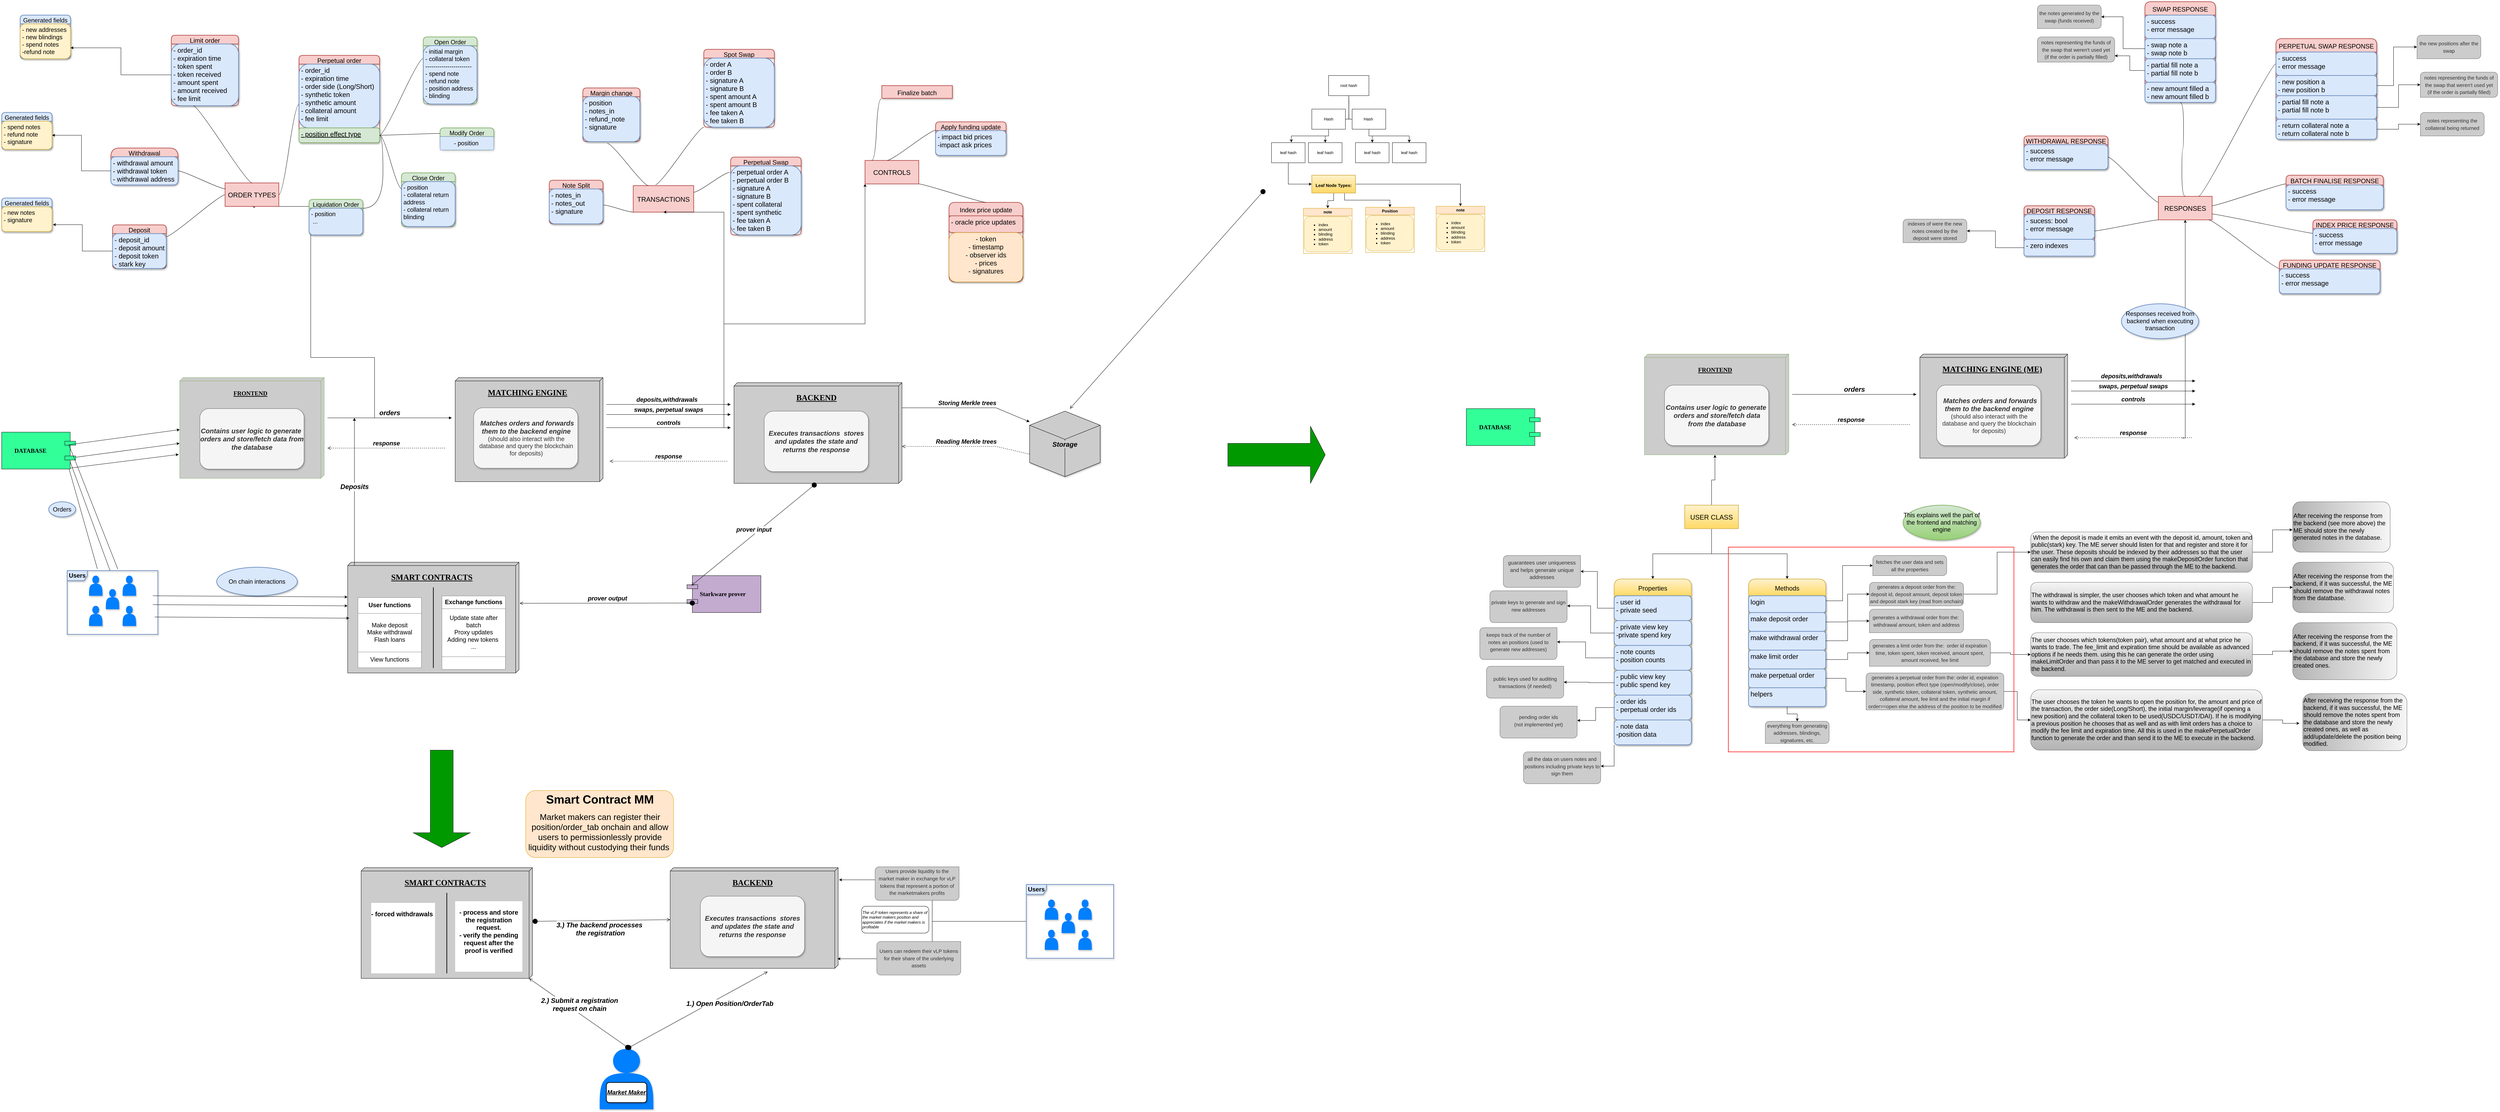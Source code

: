 <mxfile version="21.6.5" type="device">
  <diagram name="Page-1" id="5f0bae14-7c28-e335-631c-24af17079c00">
    <mxGraphModel dx="1744" dy="2130" grid="1" gridSize="10" guides="1" tooltips="1" connect="1" arrows="1" fold="1" page="1" pageScale="1" pageWidth="1100" pageHeight="850" background="none" math="0" shadow="0">
      <root>
        <mxCell id="0" />
        <mxCell id="1" parent="0" />
        <mxCell id="39150e848f15840c-1" value="&lt;h1&gt;&lt;b&gt;&lt;font style=&quot;font-size: 18px;&quot;&gt;FRONTEND&lt;/font&gt;&lt;/b&gt;&lt;/h1&gt;" style="verticalAlign=top;align=center;spacingTop=8;spacingLeft=2;spacingRight=12;shape=cube;size=10;direction=south;fontStyle=4;html=1;rounded=0;shadow=0;comic=0;labelBackgroundColor=none;strokeWidth=1;fontFamily=Verdana;fontSize=12;fillColor=#CCCCCC;strokeColor=#82b366;fillStyle=auto;" parent="1" vertex="1">
          <mxGeometry x="-230" y="-10" width="430" height="300" as="geometry" />
        </mxCell>
        <mxCell id="39150e848f15840c-2" value="&lt;h1&gt;MATCHING ENGINE&lt;/h1&gt;" style="verticalAlign=top;align=center;spacingTop=8;spacingLeft=2;spacingRight=12;shape=cube;size=10;direction=south;fontStyle=4;html=1;rounded=0;shadow=0;comic=0;labelBackgroundColor=none;strokeWidth=1;fontFamily=Verdana;fontSize=12;fillColor=#CCCCCC;" parent="1" vertex="1">
          <mxGeometry x="590" y="-10" width="440" height="310" as="geometry" />
        </mxCell>
        <mxCell id="39150e848f15840c-3" value="&lt;h1&gt;SMART CONTRACTS&lt;/h1&gt;" style="verticalAlign=top;align=center;spacingTop=8;spacingLeft=2;spacingRight=12;shape=cube;size=10;direction=south;fontStyle=4;html=1;rounded=0;shadow=0;comic=0;labelBackgroundColor=none;strokeWidth=1;fontFamily=Verdana;fontSize=12;fillColor=#CCCCCC;" parent="1" vertex="1">
          <mxGeometry x="270" y="540" width="510" height="330" as="geometry" />
        </mxCell>
        <mxCell id="39150e848f15840c-10" value="&lt;h2&gt;Starkware prover&lt;/h2&gt;" style="shape=component;align=left;spacingLeft=36;rounded=0;shadow=0;comic=0;labelBackgroundColor=none;strokeWidth=1;fontFamily=Verdana;fontSize=12;html=1;fillColor=#C3ABD0;" parent="1" vertex="1">
          <mxGeometry x="1280" y="580" width="220" height="110" as="geometry" />
        </mxCell>
        <mxCell id="KY7tIIRcqlKyWV2jp40w-1" value="&lt;h1&gt;BACKEND&lt;/h1&gt;" style="verticalAlign=top;align=center;spacingTop=8;spacingLeft=2;spacingRight=12;shape=cube;size=10;direction=south;fontStyle=4;html=1;rounded=0;shadow=0;comic=0;labelBackgroundColor=none;strokeWidth=1;fontFamily=Verdana;fontSize=12;fillColor=#CCCCCC;" parent="1" vertex="1">
          <mxGeometry x="1420" y="5" width="500" height="300" as="geometry" />
        </mxCell>
        <mxCell id="KY7tIIRcqlKyWV2jp40w-7" value="" style="line;strokeWidth=2;direction=south;html=1;perimeter=backbonePerimeter;points=[];outlineConnect=0;fontSize=18;" parent="1" vertex="1">
          <mxGeometry x="520" y="615" width="10" height="240" as="geometry" />
        </mxCell>
        <mxCell id="KY7tIIRcqlKyWV2jp40w-8" value="&lt;font style=&quot;font-size: 20px;&quot;&gt;&lt;b&gt;&lt;i&gt;orders&lt;/i&gt;&lt;/b&gt;&lt;/font&gt;" style="html=1;verticalAlign=bottom;endArrow=block;rounded=0;fontSize=18;align=center;" parent="1" edge="1">
          <mxGeometry width="80" relative="1" as="geometry">
            <mxPoint x="210" y="110" as="sourcePoint" />
            <mxPoint x="580" y="110" as="targetPoint" />
          </mxGeometry>
        </mxCell>
        <mxCell id="KY7tIIRcqlKyWV2jp40w-11" value="&lt;b&gt;&lt;i&gt;response&lt;/i&gt;&lt;/b&gt;" style="html=1;verticalAlign=bottom;endArrow=open;dashed=1;endSize=8;rounded=0;fontSize=18;" parent="1" edge="1">
          <mxGeometry relative="1" as="geometry">
            <mxPoint x="560" y="200" as="sourcePoint" />
            <mxPoint x="210" y="200" as="targetPoint" />
          </mxGeometry>
        </mxCell>
        <mxCell id="KY7tIIRcqlKyWV2jp40w-12" value="&lt;b&gt;&lt;i&gt;deposits,withdrawals&lt;/i&gt;&lt;/b&gt;" style="html=1;verticalAlign=bottom;endArrow=block;rounded=0;fontSize=18;" parent="1" edge="1">
          <mxGeometry x="-0.027" width="80" relative="1" as="geometry">
            <mxPoint x="1040" y="70" as="sourcePoint" />
            <mxPoint x="1410" y="70" as="targetPoint" />
            <mxPoint as="offset" />
          </mxGeometry>
        </mxCell>
        <mxCell id="KY7tIIRcqlKyWV2jp40w-13" value="&lt;b&gt;&lt;i&gt;response&lt;/i&gt;&lt;/b&gt;" style="html=1;verticalAlign=bottom;endArrow=open;dashed=1;endSize=8;rounded=0;fontSize=18;" parent="1" edge="1">
          <mxGeometry relative="1" as="geometry">
            <mxPoint x="1400" y="239.17" as="sourcePoint" />
            <mxPoint x="1050" y="239.17" as="targetPoint" />
          </mxGeometry>
        </mxCell>
        <mxCell id="KY7tIIRcqlKyWV2jp40w-14" value="&lt;b&gt;&lt;i&gt;swaps, perpetual swaps&lt;/i&gt;&lt;/b&gt;" style="html=1;verticalAlign=bottom;endArrow=block;rounded=0;fontSize=18;" parent="1" edge="1">
          <mxGeometry width="80" relative="1" as="geometry">
            <mxPoint x="1040" y="100" as="sourcePoint" />
            <mxPoint x="1410" y="100" as="targetPoint" />
            <Array as="points">
              <mxPoint x="1230" y="100" />
            </Array>
          </mxGeometry>
        </mxCell>
        <mxCell id="KY7tIIRcqlKyWV2jp40w-15" value="&lt;b&gt;&lt;i&gt;controls&lt;/i&gt;&lt;/b&gt;" style="html=1;verticalAlign=bottom;endArrow=block;rounded=0;fontSize=18;" parent="1" edge="1">
          <mxGeometry width="80" relative="1" as="geometry">
            <mxPoint x="1040" y="139.17" as="sourcePoint" />
            <mxPoint x="1410" y="139.17" as="targetPoint" />
          </mxGeometry>
        </mxCell>
        <mxCell id="KY7tIIRcqlKyWV2jp40w-17" value="&lt;b&gt;&lt;i&gt;prover&lt;/i&gt; &lt;i&gt;input&lt;/i&gt;&lt;/b&gt;" style="html=1;verticalAlign=bottom;startArrow=circle;startFill=1;endArrow=open;startSize=6;endSize=8;rounded=0;fontSize=18;entryX=0.062;entryY=0.269;entryDx=0;entryDy=0;entryPerimeter=0;exitX=0;exitY=0;exitDx=300;exitDy=255;exitPerimeter=0;" parent="1" source="KY7tIIRcqlKyWV2jp40w-1" target="39150e848f15840c-10" edge="1">
          <mxGeometry width="80" relative="1" as="geometry">
            <mxPoint x="730" y="410" as="sourcePoint" />
            <mxPoint x="810" y="410" as="targetPoint" />
          </mxGeometry>
        </mxCell>
        <mxCell id="KY7tIIRcqlKyWV2jp40w-18" value="&lt;b&gt;&lt;i&gt;prover output&lt;/i&gt;&lt;/b&gt;" style="html=1;verticalAlign=bottom;startArrow=circle;startFill=1;endArrow=open;startSize=6;endSize=8;rounded=0;fontSize=18;exitX=0.108;exitY=0.742;exitDx=0;exitDy=0;exitPerimeter=0;entryX=0.371;entryY=-0.004;entryDx=0;entryDy=0;entryPerimeter=0;" parent="1" source="39150e848f15840c-10" target="39150e848f15840c-3" edge="1">
          <mxGeometry width="80" relative="1" as="geometry">
            <mxPoint x="730" y="410" as="sourcePoint" />
            <mxPoint x="1060" y="622" as="targetPoint" />
          </mxGeometry>
        </mxCell>
        <mxCell id="KY7tIIRcqlKyWV2jp40w-20" value="&lt;table border=&quot;1&quot; width=&quot;100%&quot; height=&quot;100%&quot; cellpadding=&quot;4&quot; style=&quot;width:100%;height:100%;border-collapse:collapse;&quot;&gt;&lt;tbody&gt;&lt;tr&gt;&lt;th align=&quot;center&quot;&gt;&lt;b&gt;User functions&lt;/b&gt;&lt;/th&gt;&lt;/tr&gt;&lt;tr&gt;&lt;td align=&quot;center&quot;&gt;Make deposit&lt;br&gt;Make withdrawal&lt;br&gt;Flash loans&lt;/td&gt;&lt;/tr&gt;&lt;tr&gt;&lt;td align=&quot;center&quot;&gt;View functions&lt;/td&gt;&lt;/tr&gt;&lt;/tbody&gt;&lt;/table&gt;" style="text;html=1;whiteSpace=wrap;strokeColor=none;fillColor=default;overflow=fill;strokeWidth=2;fontSize=18;" parent="1" vertex="1">
          <mxGeometry x="300" y="645" width="190" height="210" as="geometry" />
        </mxCell>
        <mxCell id="KY7tIIRcqlKyWV2jp40w-21" value="&lt;table border=&quot;1&quot; width=&quot;100%&quot; height=&quot;100%&quot; cellpadding=&quot;4&quot; style=&quot;width:100%;height:100%;border-collapse:collapse;&quot;&gt;&lt;tbody&gt;&lt;tr&gt;&lt;th align=&quot;center&quot;&gt;&lt;b&gt;Exchange functions&lt;/b&gt;&lt;/th&gt;&lt;/tr&gt;&lt;tr&gt;&lt;td align=&quot;center&quot;&gt;Update state after batch&lt;br&gt;Proxy updates&lt;br&gt;Adding new tokens&amp;nbsp;&lt;br&gt;...&lt;/td&gt;&lt;/tr&gt;&lt;tr&gt;&lt;td align=&quot;center&quot;&gt;&lt;br&gt;&lt;/td&gt;&lt;/tr&gt;&lt;/tbody&gt;&lt;/table&gt;" style="text;html=1;whiteSpace=wrap;strokeColor=none;fillColor=default;overflow=fill;strokeWidth=2;fontSize=18;" parent="1" vertex="1">
          <mxGeometry x="550" y="640" width="190" height="220" as="geometry" />
        </mxCell>
        <mxCell id="KY7tIIRcqlKyWV2jp40w-28" value="" style="edgeStyle=entityRelationEdgeStyle;startArrow=none;endArrow=none;segment=10;curved=1;rounded=0;fontSize=20;exitX=0;exitY=0.5;exitDx=0;exitDy=0;entryX=1.005;entryY=0.085;entryDx=0;entryDy=0;entryPerimeter=0;" parent="1" source="KY7tIIRcqlKyWV2jp40w-30" target="KY7tIIRcqlKyWV2jp40w-38" edge="1">
          <mxGeometry relative="1" as="geometry">
            <mxPoint x="355" y="-330" as="sourcePoint" />
            <mxPoint x="-270.0" y="-426.0" as="targetPoint" />
          </mxGeometry>
        </mxCell>
        <mxCell id="KY7tIIRcqlKyWV2jp40w-29" value="" style="edgeStyle=segmentEdgeStyle;endArrow=classic;html=1;rounded=0;fontSize=20;entryX=0.5;entryY=1;entryDx=0;entryDy=0;" parent="1" target="KY7tIIRcqlKyWV2jp40w-30" edge="1">
          <mxGeometry width="50" height="50" relative="1" as="geometry">
            <mxPoint x="370" y="110" as="sourcePoint" />
            <mxPoint x="410" y="-220" as="targetPoint" />
            <Array as="points">
              <mxPoint x="350" y="110" />
              <mxPoint x="350" y="-70" />
              <mxPoint x="160" y="-70" />
            </Array>
          </mxGeometry>
        </mxCell>
        <mxCell id="KY7tIIRcqlKyWV2jp40w-30" value="ORDER TYPES" style="html=1;whiteSpace=wrap;container=1;recursiveResize=0;collapsible=0;fillStyle=solid;strokeWidth=2;fontSize=20;fillColor=#f8cecc;strokeColor=#b85450;" parent="1" vertex="1">
          <mxGeometry x="-95" y="-590" width="160" height="70" as="geometry" />
        </mxCell>
        <mxCell id="KY7tIIRcqlKyWV2jp40w-35" value="Deposit" style="swimlane;fontStyle=0;childLayout=stackLayout;horizontal=1;startSize=26;fillColor=#f8cecc;horizontalStack=0;resizeParent=1;resizeParentMax=0;resizeLast=0;collapsible=1;marginBottom=0;fillStyle=solid;strokeWidth=2;fontSize=19;rounded=1;glass=0;shadow=1;perimeterSpacing=0;spacingTop=2;spacingBottom=0;labelBorderColor=none;strokeColor=#b85450;" parent="1" vertex="1">
          <mxGeometry x="-430" y="-465" width="160" height="130" as="geometry">
            <mxRectangle x="-10" y="-260" width="100" height="40" as="alternateBounds" />
          </mxGeometry>
        </mxCell>
        <mxCell id="KY7tIIRcqlKyWV2jp40w-38" value="- deposit_id&#xa;- deposit amount&#xa;- deposit token&#xa;- stark key" style="text;strokeColor=#6c8ebf;fillColor=#dae8fc;align=left;verticalAlign=top;spacingLeft=4;spacingRight=4;overflow=hidden;rotatable=0;points=[[0,0.5],[1,0.5]];portConstraint=eastwest;fillStyle=solid;strokeWidth=2;fontSize=20;perimeterSpacing=0;rounded=1;shadow=1;" parent="KY7tIIRcqlKyWV2jp40w-35" vertex="1">
          <mxGeometry y="26" width="160" height="104" as="geometry" />
        </mxCell>
        <mxCell id="KY7tIIRcqlKyWV2jp40w-41" value="Withdrawal" style="swimlane;fontStyle=0;childLayout=stackLayout;horizontal=1;startSize=26;fillColor=#f8cecc;horizontalStack=0;resizeParent=1;resizeParentMax=0;resizeLast=0;collapsible=1;marginBottom=0;fillStyle=solid;strokeWidth=2;fontSize=19;rounded=1;glass=0;shadow=1;perimeterSpacing=0;spacingTop=2;spacingBottom=0;labelBorderColor=none;arcSize=46;strokeColor=#b85450;" parent="1" vertex="1">
          <mxGeometry x="-435" y="-694" width="200" height="110" as="geometry">
            <mxRectangle x="-10" y="-460" width="100" height="40" as="alternateBounds" />
          </mxGeometry>
        </mxCell>
        <mxCell id="KY7tIIRcqlKyWV2jp40w-43" value="- withdrawal amount&#xa;- withdrawal token&#xa;- withdrawal address" style="text;strokeColor=#6c8ebf;fillColor=#dae8fc;align=left;verticalAlign=top;spacingLeft=4;spacingRight=4;overflow=hidden;rotatable=0;points=[[0,0.5],[1,0.5]];portConstraint=eastwest;fillStyle=solid;strokeWidth=2;fontSize=20;perimeterSpacing=0;rounded=1;shadow=1;" parent="KY7tIIRcqlKyWV2jp40w-41" vertex="1">
          <mxGeometry y="26" width="200" height="84" as="geometry" />
        </mxCell>
        <mxCell id="KY7tIIRcqlKyWV2jp40w-44" value="" style="edgeStyle=entityRelationEdgeStyle;startArrow=none;endArrow=none;segment=10;curved=1;rounded=0;fontSize=20;exitX=0;exitY=0.25;exitDx=0;exitDy=0;entryX=1;entryY=0.5;entryDx=0;entryDy=0;" parent="1" source="KY7tIIRcqlKyWV2jp40w-30" target="KY7tIIRcqlKyWV2jp40w-43" edge="1">
          <mxGeometry relative="1" as="geometry">
            <mxPoint x="175" y="-255" as="sourcePoint" />
            <mxPoint x="-15" y="-221" as="targetPoint" />
          </mxGeometry>
        </mxCell>
        <mxCell id="KY7tIIRcqlKyWV2jp40w-49" value="Generated fields" style="swimlane;fontStyle=0;childLayout=stackLayout;horizontal=1;startSize=26;fillColor=#dae8fc;horizontalStack=0;resizeParent=1;resizeParentMax=0;resizeLast=0;collapsible=1;marginBottom=0;fillStyle=solid;strokeWidth=2;fontSize=18;rounded=1;glass=0;shadow=1;perimeterSpacing=0;spacingTop=2;spacingBottom=0;labelBorderColor=none;strokeColor=#6c8ebf;" parent="1" vertex="1">
          <mxGeometry x="-760" y="-545" width="150" height="100" as="geometry">
            <mxRectangle x="-10" y="-260" width="100" height="40" as="alternateBounds" />
          </mxGeometry>
        </mxCell>
        <mxCell id="KY7tIIRcqlKyWV2jp40w-51" value="- new notes&#xa;- signature" style="text;strokeColor=#d6b656;fillColor=#fff2cc;align=left;verticalAlign=top;spacingLeft=4;spacingRight=4;overflow=hidden;rotatable=0;points=[[0,0.5],[1,0.5]];portConstraint=eastwest;fillStyle=solid;strokeWidth=2;fontSize=18;perimeterSpacing=0;rounded=1;shadow=1;" parent="KY7tIIRcqlKyWV2jp40w-49" vertex="1">
          <mxGeometry y="26" width="150" height="74" as="geometry" />
        </mxCell>
        <mxCell id="KY7tIIRcqlKyWV2jp40w-52" value="" style="edgeStyle=orthogonalEdgeStyle;rounded=0;orthogonalLoop=1;jettySize=auto;html=1;fontSize=19;exitX=0;exitY=0.5;exitDx=0;exitDy=0;entryX=1.017;entryY=0.721;entryDx=0;entryDy=0;entryPerimeter=0;" parent="1" source="KY7tIIRcqlKyWV2jp40w-38" target="KY7tIIRcqlKyWV2jp40w-51" edge="1">
          <mxGeometry relative="1" as="geometry">
            <mxPoint x="-275" y="-190" as="targetPoint" />
          </mxGeometry>
        </mxCell>
        <mxCell id="KY7tIIRcqlKyWV2jp40w-53" value="Generated fields" style="swimlane;fontStyle=0;childLayout=stackLayout;horizontal=1;startSize=26;fillColor=#dae8fc;horizontalStack=0;resizeParent=1;resizeParentMax=0;resizeLast=0;collapsible=1;marginBottom=0;fillStyle=solid;strokeWidth=2;fontSize=18;rounded=1;glass=0;shadow=1;perimeterSpacing=0;spacingTop=2;spacingBottom=0;labelBorderColor=none;strokeColor=#6c8ebf;" parent="1" vertex="1">
          <mxGeometry x="-760" y="-800" width="150" height="110" as="geometry">
            <mxRectangle x="-10" y="-260" width="100" height="40" as="alternateBounds" />
          </mxGeometry>
        </mxCell>
        <mxCell id="KY7tIIRcqlKyWV2jp40w-54" value="- spend notes&#xa;- refund note&#xa;- signature" style="text;strokeColor=#d6b656;fillColor=#fff2cc;align=left;verticalAlign=top;spacingLeft=4;spacingRight=4;overflow=hidden;rotatable=0;points=[[0,0.5],[1,0.5]];portConstraint=eastwest;fillStyle=solid;strokeWidth=2;fontSize=18;perimeterSpacing=0;rounded=1;shadow=1;" parent="KY7tIIRcqlKyWV2jp40w-53" vertex="1">
          <mxGeometry y="26" width="150" height="84" as="geometry" />
        </mxCell>
        <mxCell id="KY7tIIRcqlKyWV2jp40w-57" style="edgeStyle=orthogonalEdgeStyle;rounded=0;orthogonalLoop=1;jettySize=auto;html=1;exitX=0;exitY=0.5;exitDx=0;exitDy=0;entryX=1;entryY=0.5;entryDx=0;entryDy=0;fontSize=18;" parent="1" source="KY7tIIRcqlKyWV2jp40w-43" target="KY7tIIRcqlKyWV2jp40w-54" edge="1">
          <mxGeometry relative="1" as="geometry" />
        </mxCell>
        <mxCell id="KY7tIIRcqlKyWV2jp40w-58" value="Limit order" style="swimlane;fontStyle=0;childLayout=stackLayout;horizontal=1;startSize=26;fillColor=#f8cecc;horizontalStack=0;resizeParent=1;resizeParentMax=0;resizeLast=0;collapsible=1;marginBottom=0;fillStyle=solid;strokeWidth=2;fontSize=19;rounded=1;glass=0;shadow=1;perimeterSpacing=0;spacingTop=2;spacingBottom=0;labelBorderColor=none;strokeColor=#b85450;" parent="1" vertex="1">
          <mxGeometry x="-255" y="-1030" width="200" height="210" as="geometry">
            <mxRectangle x="-10" y="-460" width="100" height="40" as="alternateBounds" />
          </mxGeometry>
        </mxCell>
        <mxCell id="KY7tIIRcqlKyWV2jp40w-59" value="- order_id&#xa;- expiration time&#xa;- token spent&#xa;- token received&#xa;- amount spent&#xa;- amount received&#xa;- fee limit&#xa;" style="text;strokeColor=#6c8ebf;fillColor=#dae8fc;align=left;verticalAlign=top;spacingLeft=4;spacingRight=4;overflow=hidden;rotatable=0;points=[[0,0.5],[1,0.5]];portConstraint=eastwest;fillStyle=solid;strokeWidth=2;fontSize=20;perimeterSpacing=0;rounded=1;shadow=1;" parent="KY7tIIRcqlKyWV2jp40w-58" vertex="1">
          <mxGeometry y="26" width="200" height="184" as="geometry" />
        </mxCell>
        <mxCell id="KY7tIIRcqlKyWV2jp40w-61" value="" style="edgeStyle=entityRelationEdgeStyle;startArrow=none;endArrow=none;segment=10;curved=1;rounded=0;fontSize=20;exitX=0.5;exitY=0;exitDx=0;exitDy=0;entryX=0.327;entryY=1;entryDx=0;entryDy=0;entryPerimeter=0;" parent="1" source="KY7tIIRcqlKyWV2jp40w-30" target="KY7tIIRcqlKyWV2jp40w-59" edge="1">
          <mxGeometry relative="1" as="geometry">
            <mxPoint x="175" y="-272.5" as="sourcePoint" />
            <mxPoint x="185" y="-460" as="targetPoint" />
          </mxGeometry>
        </mxCell>
        <mxCell id="KY7tIIRcqlKyWV2jp40w-63" value="Generated fields" style="swimlane;fontStyle=0;childLayout=stackLayout;horizontal=1;startSize=26;fillColor=#dae8fc;horizontalStack=0;resizeParent=1;resizeParentMax=0;resizeLast=0;collapsible=1;marginBottom=0;fillStyle=solid;strokeWidth=2;fontSize=18;rounded=1;glass=0;shadow=1;perimeterSpacing=0;spacingTop=2;spacingBottom=0;labelBorderColor=none;strokeColor=#6c8ebf;" parent="1" vertex="1">
          <mxGeometry x="-705" y="-1090" width="150" height="130" as="geometry">
            <mxRectangle x="-10" y="-260" width="100" height="40" as="alternateBounds" />
          </mxGeometry>
        </mxCell>
        <mxCell id="KY7tIIRcqlKyWV2jp40w-64" value="- new addresses&#xa;- new blindings&#xa;- spend notes&#xa;-refund note" style="text;strokeColor=#d6b656;fillColor=#fff2cc;align=left;verticalAlign=top;spacingLeft=4;spacingRight=4;overflow=hidden;rotatable=0;points=[[0,0.5],[1,0.5]];portConstraint=eastwest;fillStyle=solid;strokeWidth=2;fontSize=18;perimeterSpacing=0;rounded=1;shadow=1;" parent="KY7tIIRcqlKyWV2jp40w-63" vertex="1">
          <mxGeometry y="26" width="150" height="104" as="geometry" />
        </mxCell>
        <mxCell id="KY7tIIRcqlKyWV2jp40w-65" style="edgeStyle=orthogonalEdgeStyle;rounded=0;orthogonalLoop=1;jettySize=auto;html=1;exitX=0;exitY=0.5;exitDx=0;exitDy=0;entryX=1;entryY=0.75;entryDx=0;entryDy=0;fontSize=18;" parent="1" source="KY7tIIRcqlKyWV2jp40w-59" target="KY7tIIRcqlKyWV2jp40w-63" edge="1">
          <mxGeometry relative="1" as="geometry" />
        </mxCell>
        <mxCell id="KY7tIIRcqlKyWV2jp40w-66" value="Perpetual order" style="swimlane;fontStyle=0;childLayout=stackLayout;horizontal=1;startSize=26;fillColor=#f8cecc;horizontalStack=0;resizeParent=1;resizeParentMax=0;resizeLast=0;collapsible=1;marginBottom=0;fillStyle=solid;strokeWidth=2;fontSize=19;rounded=1;glass=0;shadow=1;perimeterSpacing=0;spacingTop=2;spacingBottom=0;labelBorderColor=none;strokeColor=#b85450;" parent="1" vertex="1">
          <mxGeometry x="125" y="-970" width="240" height="260" as="geometry">
            <mxRectangle x="-10" y="-460" width="100" height="40" as="alternateBounds" />
          </mxGeometry>
        </mxCell>
        <mxCell id="KY7tIIRcqlKyWV2jp40w-67" value="- order_id&#xa;- expiration time&#xa;- order side (Long/Short)&#xa;- synthetic token&#xa;- synthetic amount&#xa;- collateral amount&#xa;- fee limit&#xa;&#xa;" style="text;strokeColor=#6c8ebf;fillColor=#dae8fc;align=left;verticalAlign=top;spacingLeft=4;spacingRight=4;overflow=hidden;rotatable=0;points=[[0,0.5],[1,0.5]];portConstraint=eastwest;fillStyle=solid;strokeWidth=2;fontSize=20;perimeterSpacing=0;rounded=1;shadow=1;fontStyle=0" parent="KY7tIIRcqlKyWV2jp40w-66" vertex="1">
          <mxGeometry y="26" width="240" height="190" as="geometry" />
        </mxCell>
        <mxCell id="KY7tIIRcqlKyWV2jp40w-77" value="- position effect type&#xa;&#xa;&#xa;" style="text;strokeColor=#82b366;fillColor=#d5e8d4;align=left;verticalAlign=top;spacingLeft=4;spacingRight=4;overflow=hidden;rotatable=0;points=[[0,0.5],[1,0.5]];portConstraint=eastwest;fillStyle=solid;strokeWidth=2;fontSize=20;perimeterSpacing=0;rounded=1;shadow=1;fontStyle=4" parent="KY7tIIRcqlKyWV2jp40w-66" vertex="1">
          <mxGeometry y="216" width="240" height="44" as="geometry" />
        </mxCell>
        <mxCell id="KY7tIIRcqlKyWV2jp40w-70" value="" style="edgeStyle=entityRelationEdgeStyle;startArrow=none;endArrow=none;segment=10;curved=1;rounded=0;fontSize=20;exitX=1;exitY=0.5;exitDx=0;exitDy=0;entryX=-0.001;entryY=0.633;entryDx=0;entryDy=0;entryPerimeter=0;" parent="1" source="KY7tIIRcqlKyWV2jp40w-30" target="KY7tIIRcqlKyWV2jp40w-67" edge="1">
          <mxGeometry relative="1" as="geometry">
            <mxPoint x="345" y="-490" as="sourcePoint" />
            <mxPoint x="585" y="-550" as="targetPoint" />
          </mxGeometry>
        </mxCell>
        <mxCell id="KY7tIIRcqlKyWV2jp40w-79" value="" style="edgeStyle=entityRelationEdgeStyle;startArrow=none;endArrow=none;segment=10;curved=1;rounded=0;fontSize=18;entryX=-0.007;entryY=0.222;entryDx=0;entryDy=0;entryPerimeter=0;" parent="1" source="KY7tIIRcqlKyWV2jp40w-77" target="KY7tIIRcqlKyWV2jp40w-84" edge="1">
          <mxGeometry relative="1" as="geometry">
            <mxPoint x="675" y="-325" as="sourcePoint" />
            <mxPoint x="885" y="-530" as="targetPoint" />
          </mxGeometry>
        </mxCell>
        <mxCell id="KY7tIIRcqlKyWV2jp40w-83" value="Open Order" style="swimlane;fontStyle=0;childLayout=stackLayout;horizontal=1;startSize=26;fillColor=#d5e8d4;horizontalStack=0;resizeParent=1;resizeParentMax=0;resizeLast=0;collapsible=1;marginBottom=0;fillStyle=solid;strokeWidth=2;fontSize=18;rounded=1;glass=0;shadow=1;perimeterSpacing=0;spacingTop=2;spacingBottom=0;labelBorderColor=none;strokeColor=#82b366;" parent="1" vertex="1">
          <mxGeometry x="495" y="-1025" width="160" height="200" as="geometry">
            <mxRectangle x="-10" y="-260" width="100" height="40" as="alternateBounds" />
          </mxGeometry>
        </mxCell>
        <mxCell id="KY7tIIRcqlKyWV2jp40w-84" value="- initial margin &#xa;- collateral token&#xa;-----------------------&#xa;- spend note&#xa;- refund note&#xa;- position address&#xa;- blinding" style="text;strokeColor=#6c8ebf;fillColor=#dae8fc;align=left;verticalAlign=top;spacingLeft=4;spacingRight=4;overflow=hidden;rotatable=0;points=[[0,0.5],[1,0.5]];portConstraint=eastwest;fillStyle=solid;strokeWidth=2;fontSize=18;perimeterSpacing=0;rounded=1;shadow=1;" parent="KY7tIIRcqlKyWV2jp40w-83" vertex="1">
          <mxGeometry y="26" width="160" height="174" as="geometry" />
        </mxCell>
        <mxCell id="KY7tIIRcqlKyWV2jp40w-86" value="Modify Order" style="swimlane;fontStyle=0;childLayout=stackLayout;horizontal=1;startSize=26;fillColor=#d5e8d4;horizontalStack=0;resizeParent=1;resizeParentMax=0;resizeLast=0;collapsible=1;marginBottom=0;fillStyle=solid;strokeWidth=2;fontSize=18;rounded=1;glass=0;shadow=1;perimeterSpacing=0;spacingTop=2;spacingBottom=0;labelBorderColor=none;strokeColor=#82b366;" parent="1" vertex="1">
          <mxGeometry x="545" y="-754" width="160" height="66" as="geometry">
            <mxRectangle x="-10" y="-260" width="100" height="40" as="alternateBounds" />
          </mxGeometry>
        </mxCell>
        <mxCell id="KY7tIIRcqlKyWV2jp40w-89" value="- position&amp;nbsp;" style="text;html=1;align=center;verticalAlign=middle;resizable=0;points=[];autosize=1;strokeColor=#6c8ebf;fillColor=#dae8fc;fontSize=18;" parent="KY7tIIRcqlKyWV2jp40w-86" vertex="1">
          <mxGeometry y="26" width="160" height="40" as="geometry" />
        </mxCell>
        <mxCell id="KY7tIIRcqlKyWV2jp40w-90" value="" style="edgeStyle=entityRelationEdgeStyle;startArrow=none;endArrow=none;segment=10;curved=1;rounded=0;fontSize=18;entryX=0;entryY=0.25;entryDx=0;entryDy=0;exitX=1;exitY=0.5;exitDx=0;exitDy=0;" parent="1" source="KY7tIIRcqlKyWV2jp40w-77" target="KY7tIIRcqlKyWV2jp40w-86" edge="1">
          <mxGeometry relative="1" as="geometry">
            <mxPoint x="755" y="-520" as="sourcePoint" />
            <mxPoint x="883.88" y="-715.372" as="targetPoint" />
          </mxGeometry>
        </mxCell>
        <mxCell id="KY7tIIRcqlKyWV2jp40w-91" value="Close Order" style="swimlane;fontStyle=0;childLayout=stackLayout;horizontal=1;startSize=26;fillColor=#d5e8d4;horizontalStack=0;resizeParent=1;resizeParentMax=0;resizeLast=0;collapsible=1;marginBottom=0;fillStyle=solid;strokeWidth=2;fontSize=18;rounded=1;glass=0;shadow=1;perimeterSpacing=0;spacingTop=2;spacingBottom=0;labelBorderColor=none;strokeColor=#82b366;" parent="1" vertex="1">
          <mxGeometry x="430" y="-620" width="160" height="160" as="geometry">
            <mxRectangle x="-10" y="-260" width="100" height="40" as="alternateBounds" />
          </mxGeometry>
        </mxCell>
        <mxCell id="KY7tIIRcqlKyWV2jp40w-92" value="- position&#xa;- collateral return &#xa;address&#xa;- collateral return &#xa;blinding" style="text;strokeColor=#6c8ebf;fillColor=#dae8fc;align=left;verticalAlign=top;spacingLeft=4;spacingRight=4;overflow=hidden;rotatable=0;points=[[0,0.5],[1,0.5]];portConstraint=eastwest;fillStyle=solid;strokeWidth=2;fontSize=18;perimeterSpacing=0;rounded=1;shadow=1;" parent="KY7tIIRcqlKyWV2jp40w-91" vertex="1">
          <mxGeometry y="26" width="160" height="134" as="geometry" />
        </mxCell>
        <mxCell id="KY7tIIRcqlKyWV2jp40w-94" value="" style="edgeStyle=entityRelationEdgeStyle;startArrow=none;endArrow=none;segment=10;curved=1;rounded=0;fontSize=18;entryX=0.008;entryY=0.165;entryDx=0;entryDy=0;entryPerimeter=0;exitX=1;exitY=0.5;exitDx=0;exitDy=0;" parent="1" source="KY7tIIRcqlKyWV2jp40w-77" target="KY7tIIRcqlKyWV2jp40w-92" edge="1">
          <mxGeometry relative="1" as="geometry">
            <mxPoint x="475" y="-550" as="sourcePoint" />
            <mxPoint x="895" y="-533.5" as="targetPoint" />
          </mxGeometry>
        </mxCell>
        <mxCell id="KY7tIIRcqlKyWV2jp40w-95" value="Liquidation Order" style="swimlane;fontStyle=0;childLayout=stackLayout;horizontal=1;startSize=26;fillColor=#d5e8d4;horizontalStack=0;resizeParent=1;resizeParentMax=0;resizeLast=0;collapsible=1;marginBottom=0;fillStyle=solid;strokeWidth=2;fontSize=18;rounded=1;glass=0;shadow=1;perimeterSpacing=0;spacingTop=2;spacingBottom=0;labelBorderColor=none;strokeColor=#82b366;" parent="1" vertex="1">
          <mxGeometry x="155" y="-541" width="160" height="106" as="geometry">
            <mxRectangle x="-10" y="-260" width="100" height="40" as="alternateBounds" />
          </mxGeometry>
        </mxCell>
        <mxCell id="KY7tIIRcqlKyWV2jp40w-96" value="- position&#xa; ..." style="text;strokeColor=#6c8ebf;fillColor=#dae8fc;align=left;verticalAlign=top;spacingLeft=4;spacingRight=4;overflow=hidden;rotatable=0;points=[[0,0.5],[1,0.5]];portConstraint=eastwest;fillStyle=solid;strokeWidth=2;fontSize=18;perimeterSpacing=0;rounded=1;shadow=1;" parent="KY7tIIRcqlKyWV2jp40w-95" vertex="1">
          <mxGeometry y="26" width="160" height="80" as="geometry" />
        </mxCell>
        <mxCell id="KY7tIIRcqlKyWV2jp40w-97" value="" style="edgeStyle=entityRelationEdgeStyle;startArrow=none;endArrow=none;segment=10;curved=1;rounded=0;fontSize=18;entryX=1;entryY=0.25;entryDx=0;entryDy=0;" parent="1" source="KY7tIIRcqlKyWV2jp40w-77" target="KY7tIIRcqlKyWV2jp40w-95" edge="1">
          <mxGeometry relative="1" as="geometry">
            <mxPoint x="475" y="-550" as="sourcePoint" />
            <mxPoint x="896.28" y="-480.0" as="targetPoint" />
          </mxGeometry>
        </mxCell>
        <mxCell id="KY7tIIRcqlKyWV2jp40w-99" value="" style="shape=actor;whiteSpace=wrap;html=1;rounded=1;shadow=1;glass=0;labelBorderColor=none;fillStyle=solid;strokeWidth=2;fontSize=18;strokeColor=none;fillColor=#007FFF;" parent="1" vertex="1">
          <mxGeometry x="-500" y="580" width="40" height="60" as="geometry" />
        </mxCell>
        <mxCell id="KY7tIIRcqlKyWV2jp40w-102" value="" style="shape=actor;whiteSpace=wrap;html=1;rounded=1;shadow=1;glass=0;labelBorderColor=none;fillStyle=solid;strokeWidth=2;fontSize=18;fillColor=#007FFF;strokeColor=none;" parent="1" vertex="1">
          <mxGeometry x="-500" y="670" width="40" height="60" as="geometry" />
        </mxCell>
        <mxCell id="KY7tIIRcqlKyWV2jp40w-103" value="" style="shape=actor;whiteSpace=wrap;html=1;rounded=1;shadow=1;glass=0;labelBorderColor=none;fillStyle=solid;strokeWidth=2;fontSize=18;strokeColor=none;fillColor=#007FFF;" parent="1" vertex="1">
          <mxGeometry x="-450" y="620" width="40" height="60" as="geometry" />
        </mxCell>
        <mxCell id="KY7tIIRcqlKyWV2jp40w-104" value="" style="shape=actor;whiteSpace=wrap;html=1;rounded=1;shadow=1;glass=0;labelBorderColor=none;fillStyle=solid;strokeWidth=2;fontSize=18;strokeColor=none;fillColor=#007FFF;" parent="1" vertex="1">
          <mxGeometry x="-400" y="670" width="40" height="60" as="geometry" />
        </mxCell>
        <mxCell id="KY7tIIRcqlKyWV2jp40w-105" value="" style="shape=actor;whiteSpace=wrap;html=1;rounded=1;shadow=1;glass=0;labelBorderColor=none;fillStyle=solid;strokeWidth=2;fontSize=18;fillColor=#007FFF;strokeColor=none;" parent="1" vertex="1">
          <mxGeometry x="-400" y="580" width="40" height="60" as="geometry" />
        </mxCell>
        <mxCell id="KY7tIIRcqlKyWV2jp40w-107" value="&lt;b&gt;Users&lt;/b&gt;" style="shape=umlFrame;whiteSpace=wrap;html=1;rounded=1;shadow=1;glass=0;labelBorderColor=none;fillStyle=solid;strokeWidth=2;fontSize=18;fillColor=#dae8fc;strokeColor=#6c8ebf;" parent="1" vertex="1">
          <mxGeometry x="-565" y="565" width="270" height="190" as="geometry" />
        </mxCell>
        <mxCell id="KY7tIIRcqlKyWV2jp40w-114" value="" style="endArrow=classic;html=1;rounded=0;fontSize=18;entryX=0.763;entryY=1.007;entryDx=0;entryDy=0;entryPerimeter=0;exitX=0.333;exitY=-0.026;exitDx=0;exitDy=0;exitPerimeter=0;" parent="1" source="KY7tIIRcqlKyWV2jp40w-107" target="39150e848f15840c-1" edge="1">
          <mxGeometry relative="1" as="geometry">
            <mxPoint x="-700" y="340" as="sourcePoint" />
            <mxPoint x="-440" y="210" as="targetPoint" />
            <Array as="points">
              <mxPoint x="-560" y="260" />
            </Array>
          </mxGeometry>
        </mxCell>
        <mxCell id="KY7tIIRcqlKyWV2jp40w-116" value="" style="endArrow=classic;html=1;rounded=0;fontSize=18;entryX=0.653;entryY=1.001;entryDx=0;entryDy=0;entryPerimeter=0;exitX=0.472;exitY=-0.001;exitDx=0;exitDy=0;exitPerimeter=0;" parent="1" source="KY7tIIRcqlKyWV2jp40w-107" target="39150e848f15840c-1" edge="1">
          <mxGeometry relative="1" as="geometry">
            <mxPoint x="-420" y="550" as="sourcePoint" />
            <mxPoint x="-420" y="210" as="targetPoint" />
            <Array as="points">
              <mxPoint x="-560" y="230" />
            </Array>
          </mxGeometry>
        </mxCell>
        <mxCell id="KY7tIIRcqlKyWV2jp40w-118" value="&lt;h2&gt;DATABASE&lt;/h2&gt;" style="shape=component;align=left;spacingLeft=36;rounded=0;shadow=0;comic=0;labelBackgroundColor=none;strokeWidth=1;fontFamily=Verdana;fontSize=12;html=1;direction=west;fillColor=#33FF99;rotation=0;" parent="1" vertex="1">
          <mxGeometry x="-760" y="152.5" width="220" height="110" as="geometry" />
        </mxCell>
        <mxCell id="KY7tIIRcqlKyWV2jp40w-122" value="Orders" style="ellipse;whiteSpace=wrap;html=1;rounded=1;shadow=1;glass=0;labelBorderColor=none;fillStyle=solid;strokeWidth=2;fontSize=18;fillColor=#dae8fc;strokeColor=#6c8ebf;" parent="1" vertex="1">
          <mxGeometry x="-620" y="360" width="80" height="45" as="geometry" />
        </mxCell>
        <mxCell id="KY7tIIRcqlKyWV2jp40w-124" value="TRANSACTIONS" style="html=1;whiteSpace=wrap;container=1;recursiveResize=0;collapsible=0;fillStyle=solid;strokeWidth=2;fontSize=20;fillColor=#f8cecc;strokeColor=#b85450;gradientColor=none;" parent="1" vertex="1">
          <mxGeometry x="1120" y="-582" width="180" height="79" as="geometry" />
        </mxCell>
        <mxCell id="KY7tIIRcqlKyWV2jp40w-125" value="" style="edgeStyle=segmentEdgeStyle;endArrow=classic;html=1;rounded=0;fontSize=20;entryX=0.5;entryY=1;entryDx=0;entryDy=0;" parent="1" target="KY7tIIRcqlKyWV2jp40w-124" edge="1">
          <mxGeometry width="50" height="50" relative="1" as="geometry">
            <mxPoint x="1390" y="91" as="sourcePoint" />
            <mxPoint x="1430" y="-458" as="targetPoint" />
            <Array as="points">
              <mxPoint x="1390" y="-440" />
              <mxPoint x="1390" y="-440" />
            </Array>
          </mxGeometry>
        </mxCell>
        <mxCell id="KY7tIIRcqlKyWV2jp40w-126" value="Spot Swap" style="swimlane;fontStyle=0;childLayout=stackLayout;horizontal=1;startSize=26;fillColor=#f8cecc;horizontalStack=0;resizeParent=1;resizeParentMax=0;resizeLast=0;collapsible=1;marginBottom=0;fillStyle=solid;strokeWidth=2;fontSize=19;rounded=1;glass=0;shadow=1;perimeterSpacing=0;spacingTop=2;spacingBottom=0;labelBorderColor=none;strokeColor=#b85450;" parent="1" vertex="1">
          <mxGeometry x="1330" y="-988" width="210" height="232" as="geometry">
            <mxRectangle x="-10" y="-460" width="100" height="40" as="alternateBounds" />
          </mxGeometry>
        </mxCell>
        <mxCell id="KY7tIIRcqlKyWV2jp40w-127" value="- order A&#xa;- order B&#xa;- signature A&#xa;- signature B&#xa;- spent amount A&#xa;- spent amount B&#xa;- fee taken A&#xa;- fee taken B" style="text;strokeColor=#6c8ebf;fillColor=#dae8fc;align=left;verticalAlign=top;spacingLeft=4;spacingRight=4;overflow=hidden;rotatable=0;points=[[0,0.5],[1,0.5]];portConstraint=eastwest;fillStyle=solid;strokeWidth=2;fontSize=20;perimeterSpacing=0;rounded=1;shadow=1;" parent="KY7tIIRcqlKyWV2jp40w-126" vertex="1">
          <mxGeometry y="26" width="210" height="206" as="geometry" />
        </mxCell>
        <mxCell id="KY7tIIRcqlKyWV2jp40w-128" value="" style="edgeStyle=entityRelationEdgeStyle;startArrow=none;endArrow=none;segment=10;curved=1;rounded=0;fontSize=20;exitX=0.371;exitY=-0.039;exitDx=0;exitDy=0;entryX=0;entryY=1;entryDx=0;entryDy=0;exitPerimeter=0;" parent="1" source="KY7tIIRcqlKyWV2jp40w-124" target="KY7tIIRcqlKyWV2jp40w-126" edge="1">
          <mxGeometry relative="1" as="geometry">
            <mxPoint x="1374.6" y="-567" as="sourcePoint" />
            <mxPoint x="1200.0" y="-797" as="targetPoint" />
          </mxGeometry>
        </mxCell>
        <mxCell id="KY7tIIRcqlKyWV2jp40w-130" value="Perpetual Swap" style="swimlane;fontStyle=0;childLayout=stackLayout;horizontal=1;startSize=26;fillColor=#f8cecc;horizontalStack=0;resizeParent=1;resizeParentMax=0;resizeLast=0;collapsible=1;marginBottom=0;fillStyle=solid;strokeWidth=2;fontSize=19;rounded=1;glass=0;shadow=1;perimeterSpacing=0;spacingTop=2;spacingBottom=0;labelBorderColor=none;strokeColor=#b85450;" parent="1" vertex="1">
          <mxGeometry x="1410" y="-667" width="210" height="232" as="geometry">
            <mxRectangle x="-10" y="-460" width="100" height="40" as="alternateBounds" />
          </mxGeometry>
        </mxCell>
        <mxCell id="KY7tIIRcqlKyWV2jp40w-131" value="- perpetual order A&#xa;- perpetual order B&#xa;- signature A&#xa;- signature B&#xa;- spent collateral&#xa;- spent synthetic&#xa;- fee taken A&#xa;- fee taken B" style="text;strokeColor=#6c8ebf;fillColor=#dae8fc;align=left;verticalAlign=top;spacingLeft=4;spacingRight=4;overflow=hidden;rotatable=0;points=[[0,0.5],[1,0.5]];portConstraint=eastwest;fillStyle=solid;strokeWidth=2;fontSize=20;perimeterSpacing=0;rounded=1;shadow=1;" parent="KY7tIIRcqlKyWV2jp40w-130" vertex="1">
          <mxGeometry y="26" width="210" height="206" as="geometry" />
        </mxCell>
        <mxCell id="KY7tIIRcqlKyWV2jp40w-132" value="" style="edgeStyle=entityRelationEdgeStyle;startArrow=none;endArrow=none;segment=10;curved=1;rounded=0;fontSize=20;exitX=-0.013;exitY=0.094;exitDx=0;exitDy=0;exitPerimeter=0;entryX=1;entryY=0.25;entryDx=0;entryDy=0;" parent="1" source="KY7tIIRcqlKyWV2jp40w-131" target="KY7tIIRcqlKyWV2jp40w-124" edge="1">
          <mxGeometry relative="1" as="geometry">
            <mxPoint x="1500.0" y="-532.73" as="sourcePoint" />
            <mxPoint x="1650" y="-627" as="targetPoint" />
          </mxGeometry>
        </mxCell>
        <mxCell id="KY7tIIRcqlKyWV2jp40w-134" value="" style="edgeStyle=segmentEdgeStyle;endArrow=classic;html=1;rounded=0;fontSize=20;entryX=0;entryY=1;entryDx=0;entryDy=0;" parent="1" target="KY7tIIRcqlKyWV2jp40w-135" edge="1">
          <mxGeometry width="50" height="50" relative="1" as="geometry">
            <mxPoint x="1390" y="140" as="sourcePoint" />
            <mxPoint x="1890" y="-390" as="targetPoint" />
            <Array as="points">
              <mxPoint x="1390" y="-170" />
              <mxPoint x="1810" y="-170" />
            </Array>
          </mxGeometry>
        </mxCell>
        <mxCell id="KY7tIIRcqlKyWV2jp40w-135" value="CONTROLS" style="html=1;whiteSpace=wrap;container=1;recursiveResize=0;collapsible=0;fillStyle=solid;strokeWidth=2;fontSize=20;fillColor=#f8cecc;strokeColor=#b85450;" parent="1" vertex="1">
          <mxGeometry x="1810" y="-657" width="160" height="70" as="geometry" />
        </mxCell>
        <mxCell id="KY7tIIRcqlKyWV2jp40w-136" value="Apply funding update" style="swimlane;fontStyle=0;childLayout=stackLayout;horizontal=1;startSize=26;fillColor=#f8cecc;horizontalStack=0;resizeParent=1;resizeParentMax=0;resizeLast=0;collapsible=1;marginBottom=0;fillStyle=solid;strokeWidth=2;fontSize=19;rounded=1;glass=0;shadow=1;perimeterSpacing=0;spacingTop=2;spacingBottom=0;labelBorderColor=none;strokeColor=#b85450;" parent="1" vertex="1">
          <mxGeometry x="2020" y="-772" width="210" height="100" as="geometry">
            <mxRectangle x="-10" y="-460" width="100" height="40" as="alternateBounds" />
          </mxGeometry>
        </mxCell>
        <mxCell id="KY7tIIRcqlKyWV2jp40w-137" value="- impact bid prices&#xa;-impact ask prices" style="text;strokeColor=#6c8ebf;fillColor=#dae8fc;align=left;verticalAlign=top;spacingLeft=4;spacingRight=4;overflow=hidden;rotatable=0;points=[[0,0.5],[1,0.5]];portConstraint=eastwest;fillStyle=solid;strokeWidth=2;fontSize=20;perimeterSpacing=0;rounded=1;shadow=1;" parent="KY7tIIRcqlKyWV2jp40w-136" vertex="1">
          <mxGeometry y="26" width="210" height="74" as="geometry" />
        </mxCell>
        <mxCell id="KY7tIIRcqlKyWV2jp40w-138" value="" style="edgeStyle=entityRelationEdgeStyle;startArrow=none;endArrow=none;segment=10;curved=1;rounded=0;fontSize=20;exitX=0.371;exitY=-0.039;exitDx=0;exitDy=0;exitPerimeter=0;entryX=-0.008;entryY=0.189;entryDx=0;entryDy=0;entryPerimeter=0;" parent="1" edge="1">
          <mxGeometry relative="1" as="geometry">
            <mxPoint x="1830.0" y="-657.0" as="sourcePoint" />
            <mxPoint x="1858.32" y="-840.014" as="targetPoint" />
          </mxGeometry>
        </mxCell>
        <mxCell id="KY7tIIRcqlKyWV2jp40w-139" value="Finalize batch" style="swimlane;fontStyle=0;childLayout=stackLayout;horizontal=1;startSize=38;fillColor=#f8cecc;horizontalStack=0;resizeParent=1;resizeParentMax=0;resizeLast=0;collapsible=1;marginBottom=0;fillStyle=solid;strokeWidth=2;fontSize=19;rounded=1;glass=0;shadow=1;perimeterSpacing=0;spacingTop=2;spacingBottom=0;labelBorderColor=none;strokeColor=#b85450;" parent="1" vertex="1">
          <mxGeometry x="1860" y="-880" width="210" height="38" as="geometry">
            <mxRectangle x="-10" y="-460" width="100" height="40" as="alternateBounds" />
          </mxGeometry>
        </mxCell>
        <mxCell id="KY7tIIRcqlKyWV2jp40w-141" value="" style="edgeStyle=entityRelationEdgeStyle;startArrow=none;endArrow=none;segment=10;curved=1;rounded=0;fontSize=20;exitX=0.371;exitY=-0.039;exitDx=0;exitDy=0;exitPerimeter=0;entryX=0;entryY=0.25;entryDx=0;entryDy=0;" parent="1" target="KY7tIIRcqlKyWV2jp40w-136" edge="1">
          <mxGeometry relative="1" as="geometry">
            <mxPoint x="1875.84" y="-657" as="sourcePoint" />
            <mxPoint x="1904.16" y="-840.014" as="targetPoint" />
          </mxGeometry>
        </mxCell>
        <mxCell id="KY7tIIRcqlKyWV2jp40w-142" value="Index price update" style="swimlane;fontStyle=0;childLayout=stackLayout;horizontal=1;startSize=40;fillColor=#f8cecc;horizontalStack=0;resizeParent=1;resizeParentMax=0;resizeLast=0;collapsible=1;marginBottom=0;fillStyle=solid;strokeWidth=2;fontSize=19;rounded=1;glass=0;shadow=1;perimeterSpacing=0;spacingTop=2;spacingBottom=0;labelBorderColor=none;strokeColor=#b85450;" parent="1" vertex="1">
          <mxGeometry x="2060" y="-532" width="220" height="237" as="geometry">
            <mxRectangle x="-10" y="-460" width="100" height="40" as="alternateBounds" />
          </mxGeometry>
        </mxCell>
        <mxCell id="KY7tIIRcqlKyWV2jp40w-143" value="- oracle price updates&#xa;&#xa;" style="text;strokeColor=#b85450;fillColor=#f8cecc;align=left;verticalAlign=top;spacingLeft=4;spacingRight=4;overflow=hidden;rotatable=0;points=[[0,0.5],[1,0.5]];portConstraint=eastwest;fillStyle=solid;strokeWidth=2;fontSize=20;perimeterSpacing=0;rounded=1;shadow=1;" parent="KY7tIIRcqlKyWV2jp40w-142" vertex="1">
          <mxGeometry y="40" width="220" height="50" as="geometry" />
        </mxCell>
        <mxCell id="KY7tIIRcqlKyWV2jp40w-146" value="- token&#xa;- timestamp&#xa;- observer ids&#xa;- prices&#xa;- signatures" style="text;strokeColor=#d79b00;fillColor=#ffe6cc;align=center;verticalAlign=top;spacingLeft=4;spacingRight=4;overflow=hidden;rotatable=0;points=[[0,0.5],[1,0.5]];portConstraint=eastwest;fillStyle=solid;strokeWidth=1;fontSize=20;perimeterSpacing=0;rounded=1;shadow=1;glass=0;" parent="KY7tIIRcqlKyWV2jp40w-142" vertex="1">
          <mxGeometry y="90" width="220" height="147" as="geometry" />
        </mxCell>
        <mxCell id="KY7tIIRcqlKyWV2jp40w-145" value="" style="edgeStyle=entityRelationEdgeStyle;startArrow=none;endArrow=none;segment=10;curved=1;rounded=0;fontSize=20;exitX=0.371;exitY=-0.039;exitDx=0;exitDy=0;exitPerimeter=0;entryX=0.5;entryY=0;entryDx=0;entryDy=0;" parent="1" target="KY7tIIRcqlKyWV2jp40w-142" edge="1">
          <mxGeometry relative="1" as="geometry">
            <mxPoint x="1970" y="-587" as="sourcePoint" />
            <mxPoint x="2114.16" y="-677" as="targetPoint" />
          </mxGeometry>
        </mxCell>
        <UserObject label="&lt;font style=&quot;font-size: 20px;&quot;&gt;&lt;i style=&quot;&quot;&gt;&lt;b&gt;Executes transactions&amp;nbsp; stores and updates the state and returns the response&lt;/b&gt;&lt;/i&gt;&lt;/font&gt;" placeholders="1" name="Variable" id="KY7tIIRcqlKyWV2jp40w-148">
          <mxCell style="text;html=1;strokeColor=#666666;fillColor=#f5f5f5;align=center;verticalAlign=middle;whiteSpace=wrap;overflow=hidden;rounded=1;shadow=1;glass=0;labelBorderColor=none;fillStyle=solid;strokeWidth=1;fontSize=18;fontColor=#333333;" parent="1" vertex="1">
            <mxGeometry x="1510" y="90" width="310" height="180" as="geometry" />
          </mxCell>
        </UserObject>
        <mxCell id="KY7tIIRcqlKyWV2jp40w-149" value="&lt;i style=&quot;&quot;&gt;&lt;b style=&quot;background-color: rgb(204, 204, 204);&quot;&gt;Storage&lt;/b&gt;&lt;/i&gt;" style="html=1;whiteSpace=wrap;shape=isoCube2;backgroundOutline=1;isoAngle=12.56;rounded=1;shadow=1;glass=0;labelBorderColor=none;fillStyle=solid;strokeColor=default;strokeWidth=1;fontFamily=Helvetica;fontSize=20;fillColor=#CCCCCC;" parent="1" vertex="1">
          <mxGeometry x="2300" y="90" width="210" height="195" as="geometry" />
        </mxCell>
        <mxCell id="KY7tIIRcqlKyWV2jp40w-152" value="&lt;font size=&quot;1&quot; style=&quot;&quot;&gt;&lt;b style=&quot;&quot;&gt;&lt;i style=&quot;font-size: 18px;&quot;&gt;Storing Merkle trees&lt;/i&gt;&lt;/b&gt;&lt;/font&gt;" style="html=1;verticalAlign=bottom;endArrow=block;rounded=0;fontSize=18;align=center;entryX=0;entryY=0;entryDx=0;entryDy=31.983;entryPerimeter=0;" parent="1" target="KY7tIIRcqlKyWV2jp40w-149" edge="1">
          <mxGeometry width="80" relative="1" as="geometry">
            <mxPoint x="1920" y="80" as="sourcePoint" />
            <mxPoint x="2280" y="70" as="targetPoint" />
            <Array as="points">
              <mxPoint x="2200" y="80" />
            </Array>
          </mxGeometry>
        </mxCell>
        <mxCell id="KY7tIIRcqlKyWV2jp40w-153" value="&lt;b&gt;&lt;i&gt;&lt;font style=&quot;font-size: 18px;&quot;&gt;Reading Merkle trees&lt;/font&gt;&lt;/i&gt;&lt;/b&gt;" style="html=1;verticalAlign=bottom;endArrow=open;dashed=1;endSize=8;rounded=0;fontSize=18;exitX=0;exitY=0;exitDx=0;exitDy=128.017;exitPerimeter=0;" parent="1" source="KY7tIIRcqlKyWV2jp40w-149" edge="1">
          <mxGeometry relative="1" as="geometry">
            <mxPoint x="2270" y="195.0" as="sourcePoint" />
            <mxPoint x="1920" y="195.0" as="targetPoint" />
            <Array as="points">
              <mxPoint x="2200" y="195" />
            </Array>
          </mxGeometry>
        </mxCell>
        <mxCell id="KY7tIIRcqlKyWV2jp40w-154" style="edgeStyle=orthogonalEdgeStyle;rounded=0;orthogonalLoop=1;jettySize=auto;html=1;exitX=0.5;exitY=1;exitDx=0;exitDy=0;fontFamily=Helvetica;fontSize=18;" parent="1" source="KY7tIIRcqlKyWV2jp40w-21" target="KY7tIIRcqlKyWV2jp40w-21" edge="1">
          <mxGeometry relative="1" as="geometry" />
        </mxCell>
        <UserObject label="&lt;font style=&quot;font-size: 20px;&quot;&gt;&lt;i style=&quot;&quot;&gt;&lt;b&gt;Contains user logic to generate&amp;nbsp; orders and store/fetch data from the database&lt;/b&gt;&lt;/i&gt;&lt;/font&gt;" placeholders="1" name="Variable" id="KY7tIIRcqlKyWV2jp40w-155">
          <mxCell style="text;html=1;strokeColor=#666666;fillColor=#f5f5f5;align=center;verticalAlign=middle;whiteSpace=wrap;overflow=hidden;rounded=1;shadow=1;glass=0;labelBorderColor=none;fillStyle=solid;strokeWidth=1;fontSize=18;fontColor=#333333;" parent="1" vertex="1">
            <mxGeometry x="-170" y="82.5" width="310" height="180" as="geometry" />
          </mxCell>
        </UserObject>
        <mxCell id="KY7tIIRcqlKyWV2jp40w-160" value="" style="endArrow=classic;html=1;rounded=0;fontSize=18;entryX=0;entryY=0;entryDx=155;entryDy=430;entryPerimeter=0;exitX=0.558;exitY=-0.024;exitDx=0;exitDy=0;exitPerimeter=0;" parent="1" source="KY7tIIRcqlKyWV2jp40w-107" target="39150e848f15840c-1" edge="1">
          <mxGeometry relative="1" as="geometry">
            <mxPoint x="-659.23" y="365.06" as="sourcePoint" />
            <mxPoint x="-210" y="165" as="targetPoint" />
            <Array as="points">
              <mxPoint x="-560" y="190" />
            </Array>
          </mxGeometry>
        </mxCell>
        <mxCell id="KY7tIIRcqlKyWV2jp40w-161" value="" style="endArrow=classic;html=1;rounded=0;fontSize=18;entryX=0.314;entryY=1.001;entryDx=0;entryDy=0;entryPerimeter=0;exitX=0.651;exitY=-0.026;exitDx=0;exitDy=0;exitPerimeter=0;" parent="1" target="39150e848f15840c-3" edge="1">
          <mxGeometry relative="1" as="geometry">
            <mxPoint x="-310" y="640" as="sourcePoint" />
            <mxPoint x="139.23" y="439.94" as="targetPoint" />
            <Array as="points" />
          </mxGeometry>
        </mxCell>
        <mxCell id="KY7tIIRcqlKyWV2jp40w-162" value="" style="endArrow=classic;html=1;rounded=0;fontSize=18;entryX=0.314;entryY=1.001;entryDx=0;entryDy=0;entryPerimeter=0;exitX=0.651;exitY=-0.026;exitDx=0;exitDy=0;exitPerimeter=0;" parent="1" edge="1">
          <mxGeometry relative="1" as="geometry">
            <mxPoint x="-310" y="666.38" as="sourcePoint" />
            <mxPoint x="269.49" y="670.0" as="targetPoint" />
            <Array as="points" />
          </mxGeometry>
        </mxCell>
        <mxCell id="KY7tIIRcqlKyWV2jp40w-163" value="" style="endArrow=classic;html=1;rounded=0;fontSize=18;entryX=0.314;entryY=1.001;entryDx=0;entryDy=0;entryPerimeter=0;exitX=0.651;exitY=-0.026;exitDx=0;exitDy=0;exitPerimeter=0;" parent="1" edge="1">
          <mxGeometry relative="1" as="geometry">
            <mxPoint x="-304.75" y="703.19" as="sourcePoint" />
            <mxPoint x="274.74" y="706.81" as="targetPoint" />
            <Array as="points" />
          </mxGeometry>
        </mxCell>
        <mxCell id="KY7tIIRcqlKyWV2jp40w-164" value="On chain interactions" style="ellipse;whiteSpace=wrap;html=1;rounded=1;shadow=1;glass=0;labelBorderColor=none;fillStyle=solid;strokeWidth=2;fontSize=18;fillColor=#dae8fc;strokeColor=#6c8ebf;" parent="1" vertex="1">
          <mxGeometry x="-120" y="555" width="240" height="85" as="geometry" />
        </mxCell>
        <mxCell id="KY7tIIRcqlKyWV2jp40w-165" value="&lt;font style=&quot;font-size: 20px;&quot;&gt;&lt;b&gt;&lt;i&gt;Deposits&lt;/i&gt;&lt;/b&gt;&lt;/font&gt;" style="html=1;verticalAlign=bottom;endArrow=block;rounded=0;fontSize=18;align=center;" parent="1" edge="1">
          <mxGeometry width="80" relative="1" as="geometry">
            <mxPoint x="290" y="550" as="sourcePoint" />
            <mxPoint x="290" y="110" as="targetPoint" />
            <Array as="points" />
          </mxGeometry>
        </mxCell>
        <mxCell id="7y12U-9ObP4i-UL5pQmx-1" value="&lt;h1&gt;&lt;b&gt;&lt;font style=&quot;font-size: 18px;&quot;&gt;FRONTEND&lt;/font&gt;&lt;/b&gt;&lt;/h1&gt;" style="verticalAlign=top;align=center;spacingTop=8;spacingLeft=2;spacingRight=12;shape=cube;size=10;direction=south;fontStyle=4;html=1;rounded=0;shadow=0;comic=0;labelBackgroundColor=none;strokeWidth=1;fontFamily=Verdana;fontSize=12;fillColor=#CCCCCC;strokeColor=#82b366;fillStyle=auto;" parent="1" vertex="1">
          <mxGeometry x="4130" y="-80" width="430" height="300" as="geometry" />
        </mxCell>
        <mxCell id="7y12U-9ObP4i-UL5pQmx-2" value="&lt;h1&gt;MATCHING ENGINE (ME)&lt;/h1&gt;" style="verticalAlign=top;align=center;spacingTop=8;spacingLeft=2;spacingRight=12;shape=cube;size=10;direction=south;fontStyle=4;html=1;rounded=0;shadow=0;comic=0;labelBackgroundColor=none;strokeWidth=1;fontFamily=Verdana;fontSize=12;fillColor=#CCCCCC;" parent="1" vertex="1">
          <mxGeometry x="4950" y="-80" width="440" height="310" as="geometry" />
        </mxCell>
        <mxCell id="7y12U-9ObP4i-UL5pQmx-3" value="&lt;font style=&quot;font-size: 20px;&quot;&gt;&lt;b&gt;&lt;i&gt;orders&lt;/i&gt;&lt;/b&gt;&lt;/font&gt;" style="html=1;verticalAlign=bottom;endArrow=block;rounded=0;fontSize=18;align=center;" parent="1" edge="1">
          <mxGeometry width="80" relative="1" as="geometry">
            <mxPoint x="4570" y="40" as="sourcePoint" />
            <mxPoint x="4940" y="40" as="targetPoint" />
          </mxGeometry>
        </mxCell>
        <mxCell id="7y12U-9ObP4i-UL5pQmx-4" value="&lt;b&gt;&lt;i&gt;response&lt;/i&gt;&lt;/b&gt;" style="html=1;verticalAlign=bottom;endArrow=open;dashed=1;endSize=8;rounded=0;fontSize=18;" parent="1" edge="1">
          <mxGeometry relative="1" as="geometry">
            <mxPoint x="4920" y="130" as="sourcePoint" />
            <mxPoint x="4570" y="130" as="targetPoint" />
          </mxGeometry>
        </mxCell>
        <mxCell id="7y12U-9ObP4i-UL5pQmx-5" value="&lt;b&gt;&lt;i&gt;deposits,withdrawals&lt;/i&gt;&lt;/b&gt;" style="html=1;verticalAlign=bottom;endArrow=block;rounded=0;fontSize=18;" parent="1" edge="1">
          <mxGeometry x="-0.027" width="80" relative="1" as="geometry">
            <mxPoint x="5400" as="sourcePoint" />
            <mxPoint x="5770" as="targetPoint" />
            <mxPoint as="offset" />
          </mxGeometry>
        </mxCell>
        <mxCell id="7y12U-9ObP4i-UL5pQmx-6" value="&lt;b&gt;&lt;i&gt;response&lt;/i&gt;&lt;/b&gt;" style="html=1;verticalAlign=bottom;endArrow=open;dashed=1;endSize=8;rounded=0;fontSize=18;" parent="1" edge="1">
          <mxGeometry relative="1" as="geometry">
            <mxPoint x="5760" y="169.17" as="sourcePoint" />
            <mxPoint x="5410" y="169.17" as="targetPoint" />
          </mxGeometry>
        </mxCell>
        <mxCell id="7y12U-9ObP4i-UL5pQmx-7" value="&lt;b&gt;&lt;i&gt;swaps, perpetual swaps&lt;/i&gt;&lt;/b&gt;" style="html=1;verticalAlign=bottom;endArrow=block;rounded=0;fontSize=18;" parent="1" edge="1">
          <mxGeometry width="80" relative="1" as="geometry">
            <mxPoint x="5400" y="30" as="sourcePoint" />
            <mxPoint x="5770" y="30" as="targetPoint" />
            <Array as="points">
              <mxPoint x="5590" y="30" />
            </Array>
          </mxGeometry>
        </mxCell>
        <mxCell id="7y12U-9ObP4i-UL5pQmx-8" value="&lt;b&gt;&lt;i&gt;controls&lt;/i&gt;&lt;/b&gt;" style="html=1;verticalAlign=bottom;endArrow=block;rounded=0;fontSize=18;" parent="1" edge="1">
          <mxGeometry width="80" relative="1" as="geometry">
            <mxPoint x="5400" y="69.17" as="sourcePoint" />
            <mxPoint x="5770" y="69.17" as="targetPoint" />
          </mxGeometry>
        </mxCell>
        <mxCell id="7y12U-9ObP4i-UL5pQmx-9" value="&lt;h2&gt;DATABASE&lt;/h2&gt;" style="shape=component;align=left;spacingLeft=36;rounded=0;shadow=0;comic=0;labelBackgroundColor=none;strokeWidth=1;fontFamily=Verdana;fontSize=12;html=1;direction=west;fillColor=#33FF99;rotation=0;" parent="1" vertex="1">
          <mxGeometry x="3600" y="82.5" width="220" height="110" as="geometry" />
        </mxCell>
        <UserObject label="&lt;font style=&quot;font-size: 20px;&quot;&gt;&lt;i style=&quot;&quot;&gt;&lt;b&gt;Contains user logic to generate&amp;nbsp; orders and store/fetch data from the database&lt;/b&gt;&lt;/i&gt;&lt;/font&gt;" placeholders="1" name="Variable" id="7y12U-9ObP4i-UL5pQmx-11">
          <mxCell style="text;html=1;strokeColor=#666666;fillColor=#f5f5f5;align=center;verticalAlign=middle;whiteSpace=wrap;overflow=hidden;rounded=1;shadow=1;glass=0;labelBorderColor=none;fillStyle=solid;strokeWidth=1;fontSize=18;fontColor=#333333;spacingLeft=2;" parent="1" vertex="1">
            <mxGeometry x="4190" y="12.5" width="310" height="180" as="geometry" />
          </mxCell>
        </UserObject>
        <UserObject label="&lt;b style=&quot;font-size: 20px; font-style: italic;&quot;&gt;&amp;nbsp;Matches orders and forwards them to the backend engine&lt;/b&gt;&lt;br&gt;&lt;font style=&quot;font-size: 18px;&quot;&gt;(should also interact with the database and query the blockchain for deposits)&lt;/font&gt;" placeholders="1" name="Variable" id="7y12U-9ObP4i-UL5pQmx-12">
          <mxCell style="text;html=1;strokeColor=#666666;fillColor=#f5f5f5;align=center;verticalAlign=middle;whiteSpace=wrap;overflow=hidden;rounded=1;shadow=1;glass=0;labelBorderColor=none;fillStyle=solid;strokeWidth=1;fontSize=18;fontColor=#333333;spacingLeft=3;" parent="1" vertex="1">
            <mxGeometry x="5000" y="12.5" width="310" height="180" as="geometry" />
          </mxCell>
        </UserObject>
        <mxCell id="7y12U-9ObP4i-UL5pQmx-14" value="" style="html=1;shadow=0;dashed=0;align=center;verticalAlign=middle;shape=mxgraph.arrows2.arrow;dy=0.6;dx=44.02;notch=0;fillColor=#009900;" parent="1" vertex="1">
          <mxGeometry x="2890" y="135" width="290" height="170" as="geometry" />
        </mxCell>
        <mxCell id="7y12U-9ObP4i-UL5pQmx-40" style="edgeStyle=orthogonalEdgeStyle;rounded=0;orthogonalLoop=1;jettySize=auto;html=1;exitX=0.5;exitY=1;exitDx=0;exitDy=0;fontSize=14;entryX=0.5;entryY=0;entryDx=0;entryDy=0;" parent="1" source="7y12U-9ObP4i-UL5pQmx-37" target="7y12U-9ObP4i-UL5pQmx-41" edge="1">
          <mxGeometry relative="1" as="geometry">
            <mxPoint x="4140" y="560" as="targetPoint" />
          </mxGeometry>
        </mxCell>
        <mxCell id="Kxamt7NbRexfYxueB66F-1" style="edgeStyle=orthogonalEdgeStyle;rounded=0;orthogonalLoop=1;jettySize=auto;html=1;exitX=0.5;exitY=1;exitDx=0;exitDy=0;entryX=0.5;entryY=0;entryDx=0;entryDy=0;" parent="1" source="7y12U-9ObP4i-UL5pQmx-37" target="7y12U-9ObP4i-UL5pQmx-69" edge="1">
          <mxGeometry relative="1" as="geometry" />
        </mxCell>
        <mxCell id="Kxamt7NbRexfYxueB66F-2" style="edgeStyle=orthogonalEdgeStyle;rounded=0;orthogonalLoop=1;jettySize=auto;html=1;exitX=0.5;exitY=0;exitDx=0;exitDy=0;entryX=0;entryY=0;entryDx=300;entryDy=220;entryPerimeter=0;" parent="1" source="7y12U-9ObP4i-UL5pQmx-37" target="7y12U-9ObP4i-UL5pQmx-1" edge="1">
          <mxGeometry relative="1" as="geometry" />
        </mxCell>
        <mxCell id="7y12U-9ObP4i-UL5pQmx-37" value="USER CLASS" style="html=1;whiteSpace=wrap;container=1;recursiveResize=0;collapsible=0;fillStyle=solid;strokeWidth=2;fontSize=20;fillColor=#fff2cc;strokeColor=#d6b656;gradientColor=#ffd966;" parent="1" vertex="1">
          <mxGeometry x="4250" y="370" width="160" height="70" as="geometry" />
        </mxCell>
        <mxCell id="7y12U-9ObP4i-UL5pQmx-67" style="edgeStyle=orthogonalEdgeStyle;rounded=0;orthogonalLoop=1;jettySize=auto;html=1;exitX=0;exitY=1;exitDx=0;exitDy=0;entryX=1;entryY=0.5;entryDx=0;entryDy=0;fontSize=15;" parent="1" source="7y12U-9ObP4i-UL5pQmx-41" target="7y12U-9ObP4i-UL5pQmx-62" edge="1">
          <mxGeometry relative="1" as="geometry" />
        </mxCell>
        <mxCell id="7y12U-9ObP4i-UL5pQmx-41" value="Properties" style="swimlane;fontStyle=0;childLayout=stackLayout;horizontal=1;startSize=50;fillColor=#fff2cc;horizontalStack=0;resizeParent=1;resizeParentMax=0;resizeLast=0;collapsible=1;marginBottom=0;fillStyle=solid;strokeWidth=2;fontSize=19;rounded=1;glass=0;shadow=1;perimeterSpacing=0;spacingTop=2;spacingBottom=0;labelBorderColor=none;strokeColor=#d6b656;gradientColor=#ffd966;" parent="1" vertex="1">
          <mxGeometry x="4040" y="590" width="230" height="494" as="geometry">
            <mxRectangle x="-10" y="-460" width="100" height="40" as="alternateBounds" />
          </mxGeometry>
        </mxCell>
        <mxCell id="7y12U-9ObP4i-UL5pQmx-42" value="- user id &#xa;- private seed" style="text;strokeColor=#6c8ebf;fillColor=#dae8fc;align=left;verticalAlign=top;spacingLeft=4;spacingRight=4;overflow=hidden;rotatable=0;points=[[0,0.5],[1,0.5]];portConstraint=eastwest;fillStyle=solid;strokeWidth=2;fontSize=20;perimeterSpacing=0;rounded=1;shadow=1;" parent="7y12U-9ObP4i-UL5pQmx-41" vertex="1">
          <mxGeometry y="50" width="230" height="74" as="geometry" />
        </mxCell>
        <mxCell id="7y12U-9ObP4i-UL5pQmx-43" value="- private view key&#xa;-private spend key" style="text;strokeColor=#6c8ebf;fillColor=#dae8fc;align=left;verticalAlign=top;spacingLeft=4;spacingRight=4;overflow=hidden;rotatable=0;points=[[0,0.5],[1,0.5]];portConstraint=eastwest;fillStyle=solid;strokeWidth=2;fontSize=20;perimeterSpacing=0;rounded=1;shadow=1;" parent="7y12U-9ObP4i-UL5pQmx-41" vertex="1">
          <mxGeometry y="124" width="230" height="74" as="geometry" />
        </mxCell>
        <mxCell id="7y12U-9ObP4i-UL5pQmx-47" value="- note counts&#xa;- position counts" style="text;strokeColor=#6c8ebf;fillColor=#dae8fc;align=left;verticalAlign=top;spacingLeft=4;spacingRight=4;overflow=hidden;rotatable=0;points=[[0,0.5],[1,0.5]];portConstraint=eastwest;fillStyle=solid;strokeWidth=2;fontSize=20;perimeterSpacing=0;rounded=1;shadow=1;" parent="7y12U-9ObP4i-UL5pQmx-41" vertex="1">
          <mxGeometry y="198" width="230" height="74" as="geometry" />
        </mxCell>
        <mxCell id="7y12U-9ObP4i-UL5pQmx-46" value="- public view key&#xa;- public spend key" style="text;strokeColor=#6c8ebf;fillColor=#dae8fc;align=left;verticalAlign=top;spacingLeft=4;spacingRight=4;overflow=hidden;rotatable=0;points=[[0,0.5],[1,0.5]];portConstraint=eastwest;fillStyle=solid;strokeWidth=2;fontSize=20;perimeterSpacing=0;rounded=1;shadow=1;" parent="7y12U-9ObP4i-UL5pQmx-41" vertex="1">
          <mxGeometry y="272" width="230" height="74" as="geometry" />
        </mxCell>
        <mxCell id="7y12U-9ObP4i-UL5pQmx-44" value="- order ids&#xa;- perpetual order ids" style="text;strokeColor=#6c8ebf;fillColor=#dae8fc;align=left;verticalAlign=top;spacingLeft=4;spacingRight=4;overflow=hidden;rotatable=0;points=[[0,0.5],[1,0.5]];portConstraint=eastwest;fillStyle=solid;strokeWidth=2;fontSize=20;perimeterSpacing=0;rounded=1;shadow=1;" parent="7y12U-9ObP4i-UL5pQmx-41" vertex="1">
          <mxGeometry y="346" width="230" height="74" as="geometry" />
        </mxCell>
        <mxCell id="7y12U-9ObP4i-UL5pQmx-45" value="- note data&#xa;-position data" style="text;strokeColor=#6c8ebf;fillColor=#dae8fc;align=left;verticalAlign=top;spacingLeft=4;spacingRight=4;overflow=hidden;rotatable=0;points=[[0,0.5],[1,0.5]];portConstraint=eastwest;fillStyle=solid;strokeWidth=2;fontSize=20;perimeterSpacing=0;rounded=1;shadow=1;" parent="7y12U-9ObP4i-UL5pQmx-41" vertex="1">
          <mxGeometry y="420" width="230" height="74" as="geometry" />
        </mxCell>
        <mxCell id="7y12U-9ObP4i-UL5pQmx-48" value="" style="verticalLabelPosition=bottom;verticalAlign=top;html=1;shape=mxgraph.basic.three_corner_round_rect;dx=6;whiteSpace=wrap;fontSize=14;fillColor=#CCCCCC;direction=west;gradientColor=none;strokeColor=#666666;" parent="1" vertex="1">
          <mxGeometry x="3710" y="520" width="230" height="95" as="geometry" />
        </mxCell>
        <mxCell id="7y12U-9ObP4i-UL5pQmx-49" style="edgeStyle=orthogonalEdgeStyle;rounded=0;orthogonalLoop=1;jettySize=auto;html=1;exitX=0;exitY=0.5;exitDx=0;exitDy=0;entryX=0;entryY=0.5;entryDx=0;entryDy=0;entryPerimeter=0;fontSize=14;" parent="1" source="7y12U-9ObP4i-UL5pQmx-42" target="7y12U-9ObP4i-UL5pQmx-48" edge="1">
          <mxGeometry relative="1" as="geometry" />
        </mxCell>
        <UserObject label="&lt;font style=&quot;&quot;&gt;&lt;font style=&quot;font-size: 15px;&quot;&gt;g&lt;/font&gt;&lt;span style=&quot;font-size: 16px;&quot;&gt;uarantees user uniqueness and helps generate unique addresses&lt;/span&gt;&lt;/font&gt;" placeholders="1" name="Variable" id="7y12U-9ObP4i-UL5pQmx-52">
          <mxCell style="text;html=1;strokeColor=none;fillColor=none;align=center;verticalAlign=middle;whiteSpace=wrap;overflow=hidden;rounded=1;shadow=1;glass=0;labelBorderColor=none;fillStyle=solid;strokeWidth=1;fontSize=18;fontColor=#333333;" parent="1" vertex="1">
            <mxGeometry x="3710" y="515" width="230" height="95" as="geometry" />
          </mxCell>
        </UserObject>
        <mxCell id="7y12U-9ObP4i-UL5pQmx-53" value="" style="verticalLabelPosition=bottom;verticalAlign=top;html=1;shape=mxgraph.basic.three_corner_round_rect;dx=6;whiteSpace=wrap;fontSize=14;fillColor=#CCCCCC;direction=west;gradientColor=none;strokeColor=#666666;" parent="1" vertex="1">
          <mxGeometry x="3670" y="625" width="230" height="95" as="geometry" />
        </mxCell>
        <mxCell id="7y12U-9ObP4i-UL5pQmx-63" style="edgeStyle=orthogonalEdgeStyle;rounded=0;orthogonalLoop=1;jettySize=auto;html=1;entryX=1;entryY=0.5;entryDx=0;entryDy=0;fontSize=15;exitX=0;exitY=0.5;exitDx=0;exitDy=0;" parent="1" source="7y12U-9ObP4i-UL5pQmx-43" target="7y12U-9ObP4i-UL5pQmx-54" edge="1">
          <mxGeometry relative="1" as="geometry">
            <mxPoint x="3980" y="790" as="sourcePoint" />
          </mxGeometry>
        </mxCell>
        <UserObject label="&lt;span style=&quot;font-size: 15px;&quot;&gt;private keys to generate and sign new addresses&lt;/span&gt;" placeholders="1" name="Variable" id="7y12U-9ObP4i-UL5pQmx-54">
          <mxCell style="text;html=1;strokeColor=none;fillColor=none;align=center;verticalAlign=middle;whiteSpace=wrap;overflow=hidden;rounded=1;shadow=1;glass=0;labelBorderColor=none;fillStyle=solid;strokeWidth=1;fontSize=18;fontColor=#333333;" parent="1" vertex="1">
            <mxGeometry x="3670" y="620" width="230" height="100" as="geometry" />
          </mxCell>
        </UserObject>
        <mxCell id="7y12U-9ObP4i-UL5pQmx-55" value="" style="verticalLabelPosition=bottom;verticalAlign=top;html=1;shape=mxgraph.basic.three_corner_round_rect;dx=6;whiteSpace=wrap;fontSize=14;fillColor=#CCCCCC;direction=west;gradientColor=none;strokeColor=#666666;" parent="1" vertex="1">
          <mxGeometry x="3640" y="735" width="230" height="95" as="geometry" />
        </mxCell>
        <UserObject label="&lt;span style=&quot;font-size: 15px;&quot;&gt;keeps track of the number of notes an positions (used to generate new addresses)&lt;/span&gt;" placeholders="1" name="Variable" id="7y12U-9ObP4i-UL5pQmx-56">
          <mxCell style="text;html=1;strokeColor=none;fillColor=none;align=center;verticalAlign=middle;whiteSpace=wrap;overflow=hidden;rounded=1;shadow=1;glass=0;labelBorderColor=none;fillStyle=solid;strokeWidth=1;fontSize=18;fontColor=#333333;" parent="1" vertex="1">
            <mxGeometry x="3640" y="730" width="230" height="95" as="geometry" />
          </mxCell>
        </UserObject>
        <mxCell id="7y12U-9ObP4i-UL5pQmx-57" value="" style="verticalLabelPosition=bottom;verticalAlign=top;html=1;shape=mxgraph.basic.three_corner_round_rect;dx=6;whiteSpace=wrap;fontSize=14;fillColor=#CCCCCC;direction=west;gradientColor=none;strokeColor=#666666;" parent="1" vertex="1">
          <mxGeometry x="3660" y="850" width="230" height="95" as="geometry" />
        </mxCell>
        <UserObject label="&lt;span style=&quot;font-size: 15px;&quot;&gt;public keys used for auditing transactions (if needed)&lt;/span&gt;" placeholders="1" name="Variable" id="7y12U-9ObP4i-UL5pQmx-58">
          <mxCell style="text;html=1;strokeColor=none;fillColor=none;align=center;verticalAlign=middle;whiteSpace=wrap;overflow=hidden;rounded=1;shadow=1;glass=0;labelBorderColor=none;fillStyle=solid;strokeWidth=1;fontSize=18;fontColor=#333333;" parent="1" vertex="1">
            <mxGeometry x="3660" y="850" width="230" height="95" as="geometry" />
          </mxCell>
        </UserObject>
        <mxCell id="7y12U-9ObP4i-UL5pQmx-59" value="" style="verticalLabelPosition=bottom;verticalAlign=top;html=1;shape=mxgraph.basic.three_corner_round_rect;dx=6;whiteSpace=wrap;fontSize=14;fillColor=#CCCCCC;direction=west;gradientColor=none;strokeColor=#666666;" parent="1" vertex="1">
          <mxGeometry x="3700" y="969" width="230" height="95" as="geometry" />
        </mxCell>
        <UserObject label="&lt;span style=&quot;font-size: 15px;&quot;&gt;pending order ids&lt;/span&gt;&lt;br style=&quot;font-size: 15px;&quot;&gt;&lt;span style=&quot;font-size: 15px;&quot;&gt;(not implemented yet)&lt;/span&gt;" placeholders="1" name="Variable" id="7y12U-9ObP4i-UL5pQmx-60">
          <mxCell style="text;html=1;strokeColor=none;fillColor=none;align=center;verticalAlign=middle;whiteSpace=wrap;overflow=hidden;rounded=1;shadow=1;glass=0;labelBorderColor=none;fillStyle=solid;strokeWidth=1;fontSize=18;fontColor=#333333;" parent="1" vertex="1">
            <mxGeometry x="3700" y="964" width="230" height="95" as="geometry" />
          </mxCell>
        </UserObject>
        <mxCell id="7y12U-9ObP4i-UL5pQmx-61" value="" style="verticalLabelPosition=bottom;verticalAlign=top;html=1;shape=mxgraph.basic.three_corner_round_rect;dx=6;whiteSpace=wrap;fontSize=14;fillColor=#CCCCCC;direction=west;gradientColor=none;strokeColor=#666666;" parent="1" vertex="1">
          <mxGeometry x="3770" y="1105" width="230" height="95" as="geometry" />
        </mxCell>
        <UserObject label="&lt;span style=&quot;font-size: 15px;&quot;&gt;all the data on users notes and positions including private keys to sign them&lt;/span&gt;" placeholders="1" name="Variable" id="7y12U-9ObP4i-UL5pQmx-62">
          <mxCell style="text;html=1;strokeColor=none;fillColor=none;align=center;verticalAlign=middle;whiteSpace=wrap;overflow=hidden;rounded=1;shadow=1;glass=0;labelBorderColor=none;fillStyle=solid;strokeWidth=1;fontSize=18;fontColor=#333333;" parent="1" vertex="1">
            <mxGeometry x="3770" y="1100" width="230" height="95" as="geometry" />
          </mxCell>
        </UserObject>
        <mxCell id="7y12U-9ObP4i-UL5pQmx-64" style="edgeStyle=orthogonalEdgeStyle;rounded=0;orthogonalLoop=1;jettySize=auto;html=1;exitX=0;exitY=0.5;exitDx=0;exitDy=0;entryX=1;entryY=0.5;entryDx=0;entryDy=0;fontSize=15;" parent="1" source="7y12U-9ObP4i-UL5pQmx-47" target="7y12U-9ObP4i-UL5pQmx-56" edge="1">
          <mxGeometry relative="1" as="geometry" />
        </mxCell>
        <mxCell id="7y12U-9ObP4i-UL5pQmx-65" style="edgeStyle=orthogonalEdgeStyle;rounded=0;orthogonalLoop=1;jettySize=auto;html=1;exitX=0;exitY=0.5;exitDx=0;exitDy=0;entryX=1;entryY=0.5;entryDx=0;entryDy=0;fontSize=15;" parent="1" source="7y12U-9ObP4i-UL5pQmx-46" target="7y12U-9ObP4i-UL5pQmx-58" edge="1">
          <mxGeometry relative="1" as="geometry" />
        </mxCell>
        <mxCell id="7y12U-9ObP4i-UL5pQmx-66" style="edgeStyle=orthogonalEdgeStyle;rounded=0;orthogonalLoop=1;jettySize=auto;html=1;exitX=0;exitY=0.5;exitDx=0;exitDy=0;entryX=1;entryY=0.5;entryDx=0;entryDy=0;fontSize=15;" parent="1" source="7y12U-9ObP4i-UL5pQmx-44" target="7y12U-9ObP4i-UL5pQmx-60" edge="1">
          <mxGeometry relative="1" as="geometry" />
        </mxCell>
        <mxCell id="7y12U-9ObP4i-UL5pQmx-101" style="edgeStyle=orthogonalEdgeStyle;rounded=0;orthogonalLoop=1;jettySize=auto;html=1;exitX=1;exitY=0.5;exitDx=0;exitDy=0;entryX=0;entryY=0.5;entryDx=0;entryDy=0;fontSize=15;" parent="1" source="7y12U-9ObP4i-UL5pQmx-70" target="7y12U-9ObP4i-UL5pQmx-81" edge="1">
          <mxGeometry relative="1" as="geometry">
            <Array as="points">
              <mxPoint x="4720" y="655" />
              <mxPoint x="4720" y="550" />
            </Array>
          </mxGeometry>
        </mxCell>
        <mxCell id="7y12U-9ObP4i-UL5pQmx-106" style="edgeStyle=orthogonalEdgeStyle;rounded=0;orthogonalLoop=1;jettySize=auto;html=1;exitX=0.5;exitY=1;exitDx=0;exitDy=0;entryX=0.5;entryY=0;entryDx=0;entryDy=0;fontSize=15;" parent="1" source="7y12U-9ObP4i-UL5pQmx-69" target="7y12U-9ObP4i-UL5pQmx-92" edge="1">
          <mxGeometry relative="1" as="geometry" />
        </mxCell>
        <mxCell id="7y12U-9ObP4i-UL5pQmx-69" value="Methods" style="swimlane;fontStyle=0;childLayout=stackLayout;horizontal=1;startSize=50;fillColor=#fff2cc;horizontalStack=0;resizeParent=1;resizeParentMax=0;resizeLast=0;collapsible=1;marginBottom=0;fillStyle=solid;strokeWidth=2;fontSize=19;rounded=1;glass=0;shadow=1;perimeterSpacing=0;spacingTop=2;spacingBottom=0;labelBorderColor=none;strokeColor=#d6b656;gradientColor=#ffd966;" parent="1" vertex="1">
          <mxGeometry x="4440" y="590" width="230" height="380" as="geometry">
            <mxRectangle x="-10" y="-460" width="100" height="40" as="alternateBounds" />
          </mxGeometry>
        </mxCell>
        <mxCell id="7y12U-9ObP4i-UL5pQmx-70" value="login" style="text;strokeColor=#6c8ebf;fillColor=#dae8fc;align=left;verticalAlign=top;spacingLeft=4;spacingRight=4;overflow=hidden;rotatable=0;points=[[0,0.5],[1,0.5]];portConstraint=eastwest;fillStyle=solid;strokeWidth=2;fontSize=20;perimeterSpacing=0;rounded=1;shadow=1;" parent="7y12U-9ObP4i-UL5pQmx-69" vertex="1">
          <mxGeometry y="50" width="230" height="50" as="geometry" />
        </mxCell>
        <mxCell id="7y12U-9ObP4i-UL5pQmx-71" value="make deposit order" style="text;strokeColor=#6c8ebf;fillColor=#dae8fc;align=left;verticalAlign=top;spacingLeft=4;spacingRight=4;overflow=hidden;rotatable=0;points=[[0,0.5],[1,0.5]];portConstraint=eastwest;fillStyle=solid;strokeWidth=2;fontSize=20;perimeterSpacing=0;rounded=1;shadow=1;" parent="7y12U-9ObP4i-UL5pQmx-69" vertex="1">
          <mxGeometry y="100" width="230" height="56" as="geometry" />
        </mxCell>
        <mxCell id="7y12U-9ObP4i-UL5pQmx-78" value="make withdrawal order" style="text;strokeColor=#6c8ebf;fillColor=#dae8fc;align=left;verticalAlign=top;spacingLeft=4;spacingRight=4;overflow=hidden;rotatable=0;points=[[0,0.5],[1,0.5]];portConstraint=eastwest;fillStyle=solid;strokeWidth=2;fontSize=20;perimeterSpacing=0;rounded=1;shadow=1;" parent="7y12U-9ObP4i-UL5pQmx-69" vertex="1">
          <mxGeometry y="156" width="230" height="56" as="geometry" />
        </mxCell>
        <mxCell id="7y12U-9ObP4i-UL5pQmx-79" value="make limit order" style="text;strokeColor=#6c8ebf;fillColor=#dae8fc;align=left;verticalAlign=top;spacingLeft=4;spacingRight=4;overflow=hidden;rotatable=0;points=[[0,0.5],[1,0.5]];portConstraint=eastwest;fillStyle=solid;strokeWidth=2;fontSize=20;perimeterSpacing=0;rounded=1;shadow=1;" parent="7y12U-9ObP4i-UL5pQmx-69" vertex="1">
          <mxGeometry y="212" width="230" height="56" as="geometry" />
        </mxCell>
        <mxCell id="7y12U-9ObP4i-UL5pQmx-77" value="make perpetual order" style="text;strokeColor=#6c8ebf;fillColor=#dae8fc;align=left;verticalAlign=top;spacingLeft=4;spacingRight=4;overflow=hidden;rotatable=0;points=[[0,0.5],[1,0.5]];portConstraint=eastwest;fillStyle=solid;strokeWidth=2;fontSize=20;perimeterSpacing=0;rounded=1;shadow=1;" parent="7y12U-9ObP4i-UL5pQmx-69" vertex="1">
          <mxGeometry y="268" width="230" height="56" as="geometry" />
        </mxCell>
        <mxCell id="7y12U-9ObP4i-UL5pQmx-76" value="helpers" style="text;strokeColor=#6c8ebf;fillColor=#dae8fc;align=left;verticalAlign=top;spacingLeft=4;spacingRight=4;overflow=hidden;rotatable=0;points=[[0,0.5],[1,0.5]];portConstraint=eastwest;fillStyle=solid;strokeWidth=2;fontSize=20;perimeterSpacing=0;rounded=1;shadow=1;" parent="7y12U-9ObP4i-UL5pQmx-69" vertex="1">
          <mxGeometry y="324" width="230" height="56" as="geometry" />
        </mxCell>
        <mxCell id="7y12U-9ObP4i-UL5pQmx-80" value="" style="verticalLabelPosition=bottom;verticalAlign=top;html=1;shape=mxgraph.basic.three_corner_round_rect;dx=6;whiteSpace=wrap;fontSize=14;fillColor=#CCCCCC;direction=east;gradientColor=none;strokeColor=#666666;" parent="1" vertex="1">
          <mxGeometry x="4810" y="520" width="220" height="60" as="geometry" />
        </mxCell>
        <UserObject label="&lt;span style=&quot;font-size: 15px;&quot;&gt;fetches the user data and sets all the properties&lt;/span&gt;" placeholders="1" name="Variable" id="7y12U-9ObP4i-UL5pQmx-81">
          <mxCell style="text;html=1;strokeColor=none;fillColor=none;align=center;verticalAlign=middle;whiteSpace=wrap;overflow=hidden;rounded=1;shadow=1;glass=0;labelBorderColor=none;fillStyle=solid;strokeWidth=1;fontSize=18;fontColor=#333333;" parent="1" vertex="1">
            <mxGeometry x="4810" y="520" width="220" height="60" as="geometry" />
          </mxCell>
        </UserObject>
        <mxCell id="7y12U-9ObP4i-UL5pQmx-83" value="" style="verticalLabelPosition=bottom;verticalAlign=top;html=1;shape=mxgraph.basic.three_corner_round_rect;dx=6;whiteSpace=wrap;fontSize=14;fillColor=#CCCCCC;direction=east;gradientColor=none;strokeColor=#666666;" parent="1" vertex="1">
          <mxGeometry x="4800" y="600" width="280" height="70" as="geometry" />
        </mxCell>
        <mxCell id="AR1JKRHewDI1af0x-NUj-5" style="edgeStyle=orthogonalEdgeStyle;rounded=0;orthogonalLoop=1;jettySize=auto;html=1;exitX=1;exitY=0.5;exitDx=0;exitDy=0;entryX=0;entryY=0.5;entryDx=0;entryDy=0;" parent="1" source="7y12U-9ObP4i-UL5pQmx-84" target="AR1JKRHewDI1af0x-NUj-1" edge="1">
          <mxGeometry relative="1" as="geometry" />
        </mxCell>
        <UserObject label="&lt;span style=&quot;font-size: 15px;&quot;&gt;generates a deposit order from the: deposit id, deposit amount, deposit token and deposit stark key (read from onchain)&lt;/span&gt;" placeholders="1" name="Variable" id="7y12U-9ObP4i-UL5pQmx-84">
          <mxCell style="text;html=1;strokeColor=none;fillColor=none;align=center;verticalAlign=middle;whiteSpace=wrap;overflow=hidden;rounded=1;shadow=1;glass=0;labelBorderColor=none;fillStyle=solid;strokeWidth=1;fontSize=18;fontColor=#333333;" parent="1" vertex="1">
            <mxGeometry x="4800" y="600" width="280" height="70" as="geometry" />
          </mxCell>
        </UserObject>
        <mxCell id="7y12U-9ObP4i-UL5pQmx-85" value="" style="verticalLabelPosition=bottom;verticalAlign=top;html=1;shape=mxgraph.basic.three_corner_round_rect;dx=6;whiteSpace=wrap;fontSize=14;fillColor=#CCCCCC;direction=east;gradientColor=none;strokeColor=#666666;" parent="1" vertex="1">
          <mxGeometry x="4800" y="680" width="280" height="70" as="geometry" />
        </mxCell>
        <UserObject label="&lt;span style=&quot;font-size: 15px;&quot;&gt;generates a withdrawal order from the:&amp;nbsp; withdrawal amount, token and address&lt;/span&gt;" placeholders="1" name="Variable" id="7y12U-9ObP4i-UL5pQmx-86">
          <mxCell style="text;html=1;strokeColor=none;fillColor=none;align=center;verticalAlign=middle;whiteSpace=wrap;overflow=hidden;rounded=1;shadow=1;glass=0;labelBorderColor=none;fillStyle=solid;strokeWidth=1;fontSize=18;fontColor=#333333;" parent="1" vertex="1">
            <mxGeometry x="4800" y="680" width="280" height="70" as="geometry" />
          </mxCell>
        </UserObject>
        <mxCell id="7y12U-9ObP4i-UL5pQmx-87" value="" style="verticalLabelPosition=bottom;verticalAlign=top;html=1;shape=mxgraph.basic.three_corner_round_rect;dx=6;whiteSpace=wrap;fontSize=14;fillColor=#CCCCCC;direction=east;gradientColor=none;strokeColor=#666666;" parent="1" vertex="1">
          <mxGeometry x="4800" y="770" width="360" height="80" as="geometry" />
        </mxCell>
        <mxCell id="AR1JKRHewDI1af0x-NUj-12" style="edgeStyle=orthogonalEdgeStyle;rounded=0;orthogonalLoop=1;jettySize=auto;html=1;exitX=1;exitY=0.5;exitDx=0;exitDy=0;entryX=0;entryY=0.5;entryDx=0;entryDy=0;fontSize=18;" parent="1" source="7y12U-9ObP4i-UL5pQmx-88" target="AR1JKRHewDI1af0x-NUj-11" edge="1">
          <mxGeometry relative="1" as="geometry" />
        </mxCell>
        <UserObject label="&lt;span style=&quot;font-size: 15px;&quot;&gt;generates a limit order from the:&amp;nbsp; order id expiration time, token spent, token received, amount spent, amount received, fee limit&lt;/span&gt;" placeholders="1" name="Variable" id="7y12U-9ObP4i-UL5pQmx-88">
          <mxCell style="text;html=1;strokeColor=none;fillColor=none;align=center;verticalAlign=middle;whiteSpace=wrap;overflow=hidden;rounded=1;shadow=1;glass=0;labelBorderColor=none;fillStyle=solid;strokeWidth=1;fontSize=18;fontColor=#333333;" parent="1" vertex="1">
            <mxGeometry x="4800" y="770" width="360" height="80" as="geometry" />
          </mxCell>
        </UserObject>
        <mxCell id="7y12U-9ObP4i-UL5pQmx-89" value="" style="verticalLabelPosition=bottom;verticalAlign=top;html=1;shape=mxgraph.basic.three_corner_round_rect;dx=6;whiteSpace=wrap;fontSize=14;fillColor=#CCCCCC;direction=east;gradientColor=none;strokeColor=#666666;" parent="1" vertex="1">
          <mxGeometry x="4790" y="870" width="410" height="110" as="geometry" />
        </mxCell>
        <mxCell id="AR1JKRHewDI1af0x-NUj-18" style="edgeStyle=orthogonalEdgeStyle;rounded=0;orthogonalLoop=1;jettySize=auto;html=1;exitX=1;exitY=0.5;exitDx=0;exitDy=0;fontSize=18;" parent="1" source="7y12U-9ObP4i-UL5pQmx-90" target="AR1JKRHewDI1af0x-NUj-17" edge="1">
          <mxGeometry relative="1" as="geometry" />
        </mxCell>
        <UserObject label="&lt;span style=&quot;font-size: 15px;&quot;&gt;generates a perpetual order from the: order id, expiration timestamp, position effect type (open/modify/close), order side, synthetic token, collateral token, synthetic amount, collateral amount, fee limit and the initial margin if order==open else the address of the position to be modified&lt;/span&gt;" placeholders="1" name="Variable" id="7y12U-9ObP4i-UL5pQmx-90">
          <mxCell style="text;html=1;strokeColor=none;fillColor=none;align=center;verticalAlign=middle;whiteSpace=wrap;overflow=hidden;rounded=1;shadow=1;glass=0;labelBorderColor=none;fillStyle=solid;strokeWidth=1;fontSize=18;fontColor=#333333;" parent="1" vertex="1">
            <mxGeometry x="4790" y="870" width="410" height="110" as="geometry" />
          </mxCell>
        </UserObject>
        <mxCell id="7y12U-9ObP4i-UL5pQmx-91" value="" style="verticalLabelPosition=bottom;verticalAlign=top;html=1;shape=mxgraph.basic.three_corner_round_rect;dx=6;whiteSpace=wrap;fontSize=14;fillColor=#CCCCCC;direction=east;gradientColor=none;strokeColor=#666666;" parent="1" vertex="1">
          <mxGeometry x="4490" y="1014" width="190" height="66" as="geometry" />
        </mxCell>
        <UserObject label="&lt;span style=&quot;font-size: 15px;&quot;&gt;everything from generating addresses, blindings, signatures, etc.&lt;/span&gt;" placeholders="1" name="Variable" id="7y12U-9ObP4i-UL5pQmx-92">
          <mxCell style="text;html=1;strokeColor=none;fillColor=none;align=center;verticalAlign=middle;whiteSpace=wrap;overflow=hidden;rounded=1;shadow=1;glass=0;labelBorderColor=none;fillStyle=solid;strokeWidth=1;fontSize=18;fontColor=#333333;" parent="1" vertex="1">
            <mxGeometry x="4490" y="1014" width="190" height="66" as="geometry" />
          </mxCell>
        </UserObject>
        <mxCell id="7y12U-9ObP4i-UL5pQmx-102" style="edgeStyle=orthogonalEdgeStyle;rounded=0;orthogonalLoop=1;jettySize=auto;html=1;exitX=1;exitY=0.5;exitDx=0;exitDy=0;entryX=0;entryY=0.5;entryDx=0;entryDy=0;fontSize=15;" parent="1" source="7y12U-9ObP4i-UL5pQmx-71" target="7y12U-9ObP4i-UL5pQmx-84" edge="1">
          <mxGeometry relative="1" as="geometry" />
        </mxCell>
        <mxCell id="7y12U-9ObP4i-UL5pQmx-103" style="edgeStyle=orthogonalEdgeStyle;rounded=0;orthogonalLoop=1;jettySize=auto;html=1;exitX=1;exitY=0.5;exitDx=0;exitDy=0;entryX=0;entryY=0.5;entryDx=0;entryDy=0;fontSize=15;" parent="1" source="7y12U-9ObP4i-UL5pQmx-78" target="7y12U-9ObP4i-UL5pQmx-86" edge="1">
          <mxGeometry relative="1" as="geometry" />
        </mxCell>
        <mxCell id="7y12U-9ObP4i-UL5pQmx-104" style="edgeStyle=orthogonalEdgeStyle;rounded=0;orthogonalLoop=1;jettySize=auto;html=1;exitX=1;exitY=0.5;exitDx=0;exitDy=0;entryX=0;entryY=0.5;entryDx=0;entryDy=0;fontSize=15;" parent="1" source="7y12U-9ObP4i-UL5pQmx-79" target="7y12U-9ObP4i-UL5pQmx-88" edge="1">
          <mxGeometry relative="1" as="geometry" />
        </mxCell>
        <mxCell id="7y12U-9ObP4i-UL5pQmx-105" style="edgeStyle=orthogonalEdgeStyle;rounded=0;orthogonalLoop=1;jettySize=auto;html=1;exitX=1;exitY=0.5;exitDx=0;exitDy=0;entryX=0;entryY=0.5;entryDx=0;entryDy=0;fontSize=15;" parent="1" source="7y12U-9ObP4i-UL5pQmx-77" target="7y12U-9ObP4i-UL5pQmx-90" edge="1">
          <mxGeometry relative="1" as="geometry" />
        </mxCell>
        <mxCell id="Kxamt7NbRexfYxueB66F-3" style="edgeStyle=orthogonalEdgeStyle;rounded=0;orthogonalLoop=1;jettySize=auto;html=1;exitX=0.5;exitY=0;exitDx=0;exitDy=0;entryX=0.5;entryY=1;entryDx=0;entryDy=0;" parent="1" target="Kxamt7NbRexfYxueB66F-4" edge="1">
          <mxGeometry relative="1" as="geometry">
            <mxPoint x="5730" y="170" as="sourcePoint" />
            <mxPoint x="5740" y="-370" as="targetPoint" />
            <Array as="points">
              <mxPoint x="5740" y="170" />
            </Array>
          </mxGeometry>
        </mxCell>
        <mxCell id="Kxamt7NbRexfYxueB66F-4" value="RESPONSES" style="html=1;whiteSpace=wrap;container=1;recursiveResize=0;collapsible=0;fillStyle=solid;strokeWidth=2;fontSize=20;fillColor=#f8cecc;strokeColor=#b85450;" parent="1" vertex="1">
          <mxGeometry x="5660" y="-550" width="160" height="70" as="geometry" />
        </mxCell>
        <mxCell id="Kxamt7NbRexfYxueB66F-5" value="Responses received from backend when executing transaction" style="ellipse;whiteSpace=wrap;html=1;rounded=1;shadow=1;glass=0;labelBorderColor=none;fillStyle=solid;strokeWidth=2;fontSize=18;fillColor=#dae8fc;strokeColor=#6c8ebf;" parent="1" vertex="1">
          <mxGeometry x="5550" y="-230" width="230" height="104" as="geometry" />
        </mxCell>
        <mxCell id="Kxamt7NbRexfYxueB66F-6" value="SWAP RESPONSE" style="swimlane;fontStyle=0;childLayout=stackLayout;horizontal=1;startSize=40;fillColor=#f8cecc;horizontalStack=0;resizeParent=1;resizeParentMax=0;resizeLast=0;collapsible=1;marginBottom=0;fillStyle=solid;strokeWidth=2;fontSize=19;rounded=1;glass=0;shadow=1;perimeterSpacing=0;spacingTop=2;spacingBottom=0;labelBorderColor=none;strokeColor=#b85450;" parent="1" vertex="1">
          <mxGeometry x="5620" y="-1130" width="210" height="300" as="geometry">
            <mxRectangle x="-10" y="-460" width="100" height="40" as="alternateBounds" />
          </mxGeometry>
        </mxCell>
        <mxCell id="Kxamt7NbRexfYxueB66F-7" value="- success &#xa;- error message" style="text;strokeColor=#6c8ebf;fillColor=#dae8fc;align=left;verticalAlign=top;spacingLeft=4;spacingRight=4;overflow=hidden;rotatable=0;points=[[0,0.5],[1,0.5]];portConstraint=eastwest;fillStyle=solid;strokeWidth=2;fontSize=20;perimeterSpacing=0;rounded=1;shadow=1;" parent="Kxamt7NbRexfYxueB66F-6" vertex="1">
          <mxGeometry y="40" width="210" height="70" as="geometry" />
        </mxCell>
        <mxCell id="8LbEiV-qJLyKDOVjcE82-3" value="- swap note a&#xa;- swap note b" style="text;strokeColor=#6c8ebf;fillColor=#dae8fc;align=left;verticalAlign=top;spacingLeft=4;spacingRight=4;overflow=hidden;rotatable=0;points=[[0,0.5],[1,0.5]];portConstraint=eastwest;fillStyle=solid;strokeWidth=2;fontSize=20;perimeterSpacing=0;rounded=1;shadow=1;" parent="Kxamt7NbRexfYxueB66F-6" vertex="1">
          <mxGeometry y="110" width="210" height="60" as="geometry" />
        </mxCell>
        <mxCell id="8LbEiV-qJLyKDOVjcE82-4" value="- partial fill note a&#xa;- partial fill note b" style="text;strokeColor=#6c8ebf;fillColor=#dae8fc;align=left;verticalAlign=top;spacingLeft=4;spacingRight=4;overflow=hidden;rotatable=0;points=[[0,0.5],[1,0.5]];portConstraint=eastwest;fillStyle=solid;strokeWidth=2;fontSize=20;perimeterSpacing=0;rounded=1;shadow=1;" parent="Kxamt7NbRexfYxueB66F-6" vertex="1">
          <mxGeometry y="170" width="210" height="70" as="geometry" />
        </mxCell>
        <mxCell id="8LbEiV-qJLyKDOVjcE82-5" value="- new amount filled a&#xa;- new amount filled b" style="text;strokeColor=#6c8ebf;fillColor=#dae8fc;align=left;verticalAlign=top;spacingLeft=4;spacingRight=4;overflow=hidden;rotatable=0;points=[[0,0.5],[1,0.5]];portConstraint=eastwest;fillStyle=solid;strokeWidth=2;fontSize=20;perimeterSpacing=0;rounded=1;shadow=1;" parent="Kxamt7NbRexfYxueB66F-6" vertex="1">
          <mxGeometry y="240" width="210" height="60" as="geometry" />
        </mxCell>
        <mxCell id="Kxamt7NbRexfYxueB66F-8" value="" style="edgeStyle=entityRelationEdgeStyle;startArrow=none;endArrow=none;segment=10;curved=1;rounded=0;fontSize=20;exitX=0;exitY=1;exitDx=0;exitDy=0;entryX=1;entryY=0.5;entryDx=0;entryDy=0;" parent="1" source="Kxamt7NbRexfYxueB66F-4" target="Kxamt7NbRexfYxueB66F-11" edge="1">
          <mxGeometry relative="1" as="geometry">
            <mxPoint x="5810" y="-550" as="sourcePoint" />
            <mxPoint x="5838.32" y="-733.014" as="targetPoint" />
          </mxGeometry>
        </mxCell>
        <mxCell id="Kxamt7NbRexfYxueB66F-9" value="WITHDRAWAL RESPONSE" style="swimlane;fontStyle=0;childLayout=stackLayout;horizontal=1;startSize=26;fillColor=#f8cecc;horizontalStack=0;resizeParent=1;resizeParentMax=0;resizeLast=0;collapsible=1;marginBottom=0;fillStyle=solid;strokeWidth=2;fontSize=19;rounded=1;glass=0;shadow=1;perimeterSpacing=0;spacingTop=2;spacingBottom=0;labelBorderColor=none;strokeColor=#b85450;" parent="1" vertex="1">
          <mxGeometry x="5260" y="-730" width="250" height="100" as="geometry">
            <mxRectangle x="-10" y="-460" width="100" height="40" as="alternateBounds" />
          </mxGeometry>
        </mxCell>
        <mxCell id="Kxamt7NbRexfYxueB66F-10" value="- success&#xa;- error message" style="text;strokeColor=#6c8ebf;fillColor=#dae8fc;align=left;verticalAlign=top;spacingLeft=4;spacingRight=4;overflow=hidden;rotatable=0;points=[[0,0.5],[1,0.5]];portConstraint=eastwest;fillStyle=solid;strokeWidth=2;fontSize=20;perimeterSpacing=0;rounded=1;shadow=1;" parent="Kxamt7NbRexfYxueB66F-9" vertex="1">
          <mxGeometry y="26" width="250" height="74" as="geometry" />
        </mxCell>
        <mxCell id="Kxamt7NbRexfYxueB66F-11" value="DEPOSIT RESPONSE" style="swimlane;fontStyle=0;childLayout=stackLayout;horizontal=1;startSize=26;fillColor=#f8cecc;horizontalStack=0;resizeParent=1;resizeParentMax=0;resizeLast=0;collapsible=1;marginBottom=0;fillStyle=solid;strokeWidth=2;fontSize=19;rounded=1;glass=0;shadow=1;perimeterSpacing=0;spacingTop=2;spacingBottom=0;labelBorderColor=none;strokeColor=#b85450;" parent="1" vertex="1">
          <mxGeometry x="5260" y="-522" width="210" height="150" as="geometry">
            <mxRectangle x="-10" y="-460" width="100" height="40" as="alternateBounds" />
          </mxGeometry>
        </mxCell>
        <mxCell id="Kxamt7NbRexfYxueB66F-12" value="- sucess: bool&#xa;- error message" style="text;strokeColor=#6c8ebf;fillColor=#dae8fc;align=left;verticalAlign=top;spacingLeft=4;spacingRight=4;overflow=hidden;rotatable=0;points=[[0,0.5],[1,0.5]];portConstraint=eastwest;fillStyle=solid;strokeWidth=2;fontSize=20;perimeterSpacing=0;rounded=1;shadow=1;" parent="Kxamt7NbRexfYxueB66F-11" vertex="1">
          <mxGeometry y="26" width="210" height="74" as="geometry" />
        </mxCell>
        <mxCell id="8LbEiV-qJLyKDOVjcE82-1" value="- zero indexes" style="text;strokeColor=#6c8ebf;fillColor=#dae8fc;align=left;verticalAlign=top;spacingLeft=4;spacingRight=4;overflow=hidden;rotatable=0;points=[[0,0.5],[1,0.5]];portConstraint=eastwest;fillStyle=solid;strokeWidth=2;fontSize=20;perimeterSpacing=0;rounded=1;shadow=1;" parent="Kxamt7NbRexfYxueB66F-11" vertex="1">
          <mxGeometry y="100" width="210" height="50" as="geometry" />
        </mxCell>
        <mxCell id="Kxamt7NbRexfYxueB66F-15" value="" style="edgeStyle=entityRelationEdgeStyle;startArrow=none;endArrow=none;segment=10;curved=1;rounded=0;fontSize=20;exitX=0;exitY=0.25;exitDx=0;exitDy=0;entryX=1;entryY=0.5;entryDx=0;entryDy=0;" parent="1" source="Kxamt7NbRexfYxueB66F-4" target="Kxamt7NbRexfYxueB66F-10" edge="1">
          <mxGeometry relative="1" as="geometry">
            <mxPoint x="5630" y="-570" as="sourcePoint" />
            <mxPoint x="5430" y="-550" as="targetPoint" />
          </mxGeometry>
        </mxCell>
        <mxCell id="Kxamt7NbRexfYxueB66F-16" value="" style="edgeStyle=entityRelationEdgeStyle;startArrow=none;endArrow=none;segment=10;curved=1;rounded=0;fontSize=20;entryX=0.5;entryY=1;entryDx=0;entryDy=0;exitX=0.5;exitY=0;exitDx=0;exitDy=0;" parent="1" source="Kxamt7NbRexfYxueB66F-4" target="Kxamt7NbRexfYxueB66F-6" edge="1">
          <mxGeometry relative="1" as="geometry">
            <mxPoint x="5710" y="-560" as="sourcePoint" />
            <mxPoint x="5600" y="-703.25" as="targetPoint" />
          </mxGeometry>
        </mxCell>
        <mxCell id="Kxamt7NbRexfYxueB66F-17" value="" style="edgeStyle=entityRelationEdgeStyle;startArrow=none;endArrow=none;segment=10;curved=1;rounded=0;fontSize=20;exitX=0.75;exitY=0;exitDx=0;exitDy=0;entryX=0;entryY=0.5;entryDx=0;entryDy=0;" parent="1" source="Kxamt7NbRexfYxueB66F-4" target="8LbEiV-qJLyKDOVjcE82-7" edge="1">
          <mxGeometry relative="1" as="geometry">
            <mxPoint x="5845" y="-568" as="sourcePoint" />
            <mxPoint x="6060" y="-837" as="targetPoint" />
          </mxGeometry>
        </mxCell>
        <mxCell id="8LbEiV-qJLyKDOVjcE82-30" style="edgeStyle=orthogonalEdgeStyle;rounded=0;orthogonalLoop=1;jettySize=auto;html=1;exitX=1;exitY=0.5;exitDx=0;exitDy=0;entryX=0;entryY=0.5;entryDx=0;entryDy=0;fontSize=15;fontColor=#E6E6E6;" parent="1" source="8LbEiV-qJLyKDOVjcE82-8" target="8LbEiV-qJLyKDOVjcE82-29" edge="1">
          <mxGeometry relative="1" as="geometry">
            <Array as="points">
              <mxPoint x="6360" y="-880" />
              <mxPoint x="6360" y="-995" />
            </Array>
          </mxGeometry>
        </mxCell>
        <mxCell id="8LbEiV-qJLyKDOVjcE82-6" value="PERPETUAL SWAP RESPONSE" style="swimlane;fontStyle=0;childLayout=stackLayout;horizontal=1;startSize=40;fillColor=#f8cecc;horizontalStack=0;resizeParent=1;resizeParentMax=0;resizeLast=0;collapsible=1;marginBottom=0;fillStyle=solid;strokeWidth=2;fontSize=19;rounded=1;glass=0;shadow=1;perimeterSpacing=0;spacingTop=2;spacingBottom=0;labelBorderColor=none;strokeColor=#b85450;" parent="1" vertex="1">
          <mxGeometry x="6010" y="-1020" width="300" height="300" as="geometry">
            <mxRectangle x="-10" y="-460" width="100" height="40" as="alternateBounds" />
          </mxGeometry>
        </mxCell>
        <mxCell id="8LbEiV-qJLyKDOVjcE82-7" value="- success &#xa;- error message" style="text;strokeColor=#6c8ebf;fillColor=#dae8fc;align=left;verticalAlign=top;spacingLeft=4;spacingRight=4;overflow=hidden;rotatable=0;points=[[0,0.5],[1,0.5]];portConstraint=eastwest;fillStyle=solid;strokeWidth=2;fontSize=20;perimeterSpacing=0;rounded=1;shadow=1;" parent="8LbEiV-qJLyKDOVjcE82-6" vertex="1">
          <mxGeometry y="40" width="300" height="70" as="geometry" />
        </mxCell>
        <mxCell id="8LbEiV-qJLyKDOVjcE82-8" value="- new position a&#xa;- new position b" style="text;strokeColor=#6c8ebf;fillColor=#dae8fc;align=left;verticalAlign=top;spacingLeft=4;spacingRight=4;overflow=hidden;rotatable=0;points=[[0,0.5],[1,0.5]];portConstraint=eastwest;fillStyle=solid;strokeWidth=2;fontSize=20;perimeterSpacing=0;rounded=1;shadow=1;" parent="8LbEiV-qJLyKDOVjcE82-6" vertex="1">
          <mxGeometry y="110" width="300" height="60" as="geometry" />
        </mxCell>
        <mxCell id="8LbEiV-qJLyKDOVjcE82-9" value="- partial fill note a&#xa;- partial fill note b" style="text;strokeColor=#6c8ebf;fillColor=#dae8fc;align=left;verticalAlign=top;spacingLeft=4;spacingRight=4;overflow=hidden;rotatable=0;points=[[0,0.5],[1,0.5]];portConstraint=eastwest;fillStyle=solid;strokeWidth=2;fontSize=20;perimeterSpacing=0;rounded=1;shadow=1;" parent="8LbEiV-qJLyKDOVjcE82-6" vertex="1">
          <mxGeometry y="170" width="300" height="70" as="geometry" />
        </mxCell>
        <mxCell id="8LbEiV-qJLyKDOVjcE82-10" value="- return collateral note a&#xa;- return collateral note b" style="text;strokeColor=#6c8ebf;fillColor=#dae8fc;align=left;verticalAlign=top;spacingLeft=4;spacingRight=4;overflow=hidden;rotatable=0;points=[[0,0.5],[1,0.5]];portConstraint=eastwest;fillStyle=solid;strokeWidth=2;fontSize=20;perimeterSpacing=0;rounded=1;shadow=1;" parent="8LbEiV-qJLyKDOVjcE82-6" vertex="1">
          <mxGeometry y="240" width="300" height="60" as="geometry" />
        </mxCell>
        <mxCell id="8LbEiV-qJLyKDOVjcE82-11" value="BATCH FINALISE RESPONSE" style="swimlane;fontStyle=0;childLayout=stackLayout;horizontal=1;startSize=29;fillColor=#f8cecc;horizontalStack=0;resizeParent=1;resizeParentMax=0;resizeLast=0;collapsible=1;marginBottom=0;fillStyle=solid;strokeWidth=2;fontSize=19;rounded=1;glass=0;shadow=1;perimeterSpacing=0;spacingTop=2;spacingBottom=0;labelBorderColor=none;strokeColor=#b85450;" parent="1" vertex="1">
          <mxGeometry x="6040" y="-613" width="290" height="103" as="geometry">
            <mxRectangle x="-10" y="-460" width="100" height="40" as="alternateBounds" />
          </mxGeometry>
        </mxCell>
        <mxCell id="8LbEiV-qJLyKDOVjcE82-12" value="- success&#xa;- error message" style="text;strokeColor=#6c8ebf;fillColor=#dae8fc;align=left;verticalAlign=top;spacingLeft=4;spacingRight=4;overflow=hidden;rotatable=0;points=[[0,0.5],[1,0.5]];portConstraint=eastwest;fillStyle=solid;strokeWidth=2;fontSize=20;perimeterSpacing=0;rounded=1;shadow=1;" parent="8LbEiV-qJLyKDOVjcE82-11" vertex="1">
          <mxGeometry y="29" width="290" height="74" as="geometry" />
        </mxCell>
        <mxCell id="8LbEiV-qJLyKDOVjcE82-13" value="INDEX PRICE RESPONSE" style="swimlane;fontStyle=0;childLayout=stackLayout;horizontal=1;startSize=26;fillColor=#f8cecc;horizontalStack=0;resizeParent=1;resizeParentMax=0;resizeLast=0;collapsible=1;marginBottom=0;fillStyle=solid;strokeWidth=2;fontSize=19;rounded=1;glass=0;shadow=1;perimeterSpacing=0;spacingTop=2;spacingBottom=0;labelBorderColor=none;strokeColor=#b85450;" parent="1" vertex="1">
          <mxGeometry x="6120" y="-480" width="250" height="100" as="geometry">
            <mxRectangle x="-10" y="-460" width="100" height="40" as="alternateBounds" />
          </mxGeometry>
        </mxCell>
        <mxCell id="8LbEiV-qJLyKDOVjcE82-14" value="- success&#xa;- error message" style="text;strokeColor=#6c8ebf;fillColor=#dae8fc;align=left;verticalAlign=top;spacingLeft=4;spacingRight=4;overflow=hidden;rotatable=0;points=[[0,0.5],[1,0.5]];portConstraint=eastwest;fillStyle=solid;strokeWidth=2;fontSize=20;perimeterSpacing=0;rounded=1;shadow=1;" parent="8LbEiV-qJLyKDOVjcE82-13" vertex="1">
          <mxGeometry y="26" width="250" height="74" as="geometry" />
        </mxCell>
        <mxCell id="8LbEiV-qJLyKDOVjcE82-15" value="FUNDING UPDATE RESPONSE" style="swimlane;fontStyle=0;childLayout=stackLayout;horizontal=1;startSize=26;fillColor=#f8cecc;horizontalStack=0;resizeParent=1;resizeParentMax=0;resizeLast=0;collapsible=1;marginBottom=0;fillStyle=solid;strokeWidth=2;fontSize=19;rounded=1;glass=0;shadow=1;perimeterSpacing=0;spacingTop=2;spacingBottom=0;labelBorderColor=none;strokeColor=#b85450;" parent="1" vertex="1">
          <mxGeometry x="6020" y="-360" width="300" height="100" as="geometry">
            <mxRectangle x="-10" y="-460" width="100" height="40" as="alternateBounds" />
          </mxGeometry>
        </mxCell>
        <mxCell id="8LbEiV-qJLyKDOVjcE82-16" value="- success&#xa;- error message" style="text;strokeColor=#6c8ebf;fillColor=#dae8fc;align=left;verticalAlign=top;spacingLeft=4;spacingRight=4;overflow=hidden;rotatable=0;points=[[0,0.5],[1,0.5]];portConstraint=eastwest;fillStyle=solid;strokeWidth=2;fontSize=20;perimeterSpacing=0;rounded=1;shadow=1;" parent="8LbEiV-qJLyKDOVjcE82-15" vertex="1">
          <mxGeometry y="26" width="300" height="74" as="geometry" />
        </mxCell>
        <mxCell id="8LbEiV-qJLyKDOVjcE82-17" value="" style="edgeStyle=entityRelationEdgeStyle;startArrow=none;endArrow=none;segment=10;curved=1;rounded=0;fontSize=20;exitX=0.75;exitY=0;exitDx=0;exitDy=0;entryX=0;entryY=0.25;entryDx=0;entryDy=0;" parent="1" target="8LbEiV-qJLyKDOVjcE82-11" edge="1">
          <mxGeometry relative="1" as="geometry">
            <mxPoint x="5820" y="-522" as="sourcePoint" />
            <mxPoint x="6050" y="-917" as="targetPoint" />
          </mxGeometry>
        </mxCell>
        <mxCell id="8LbEiV-qJLyKDOVjcE82-18" value="" style="edgeStyle=entityRelationEdgeStyle;startArrow=none;endArrow=none;segment=10;curved=1;rounded=0;fontSize=20;exitX=0.75;exitY=0;exitDx=0;exitDy=0;entryX=0;entryY=0.189;entryDx=0;entryDy=0;entryPerimeter=0;" parent="1" target="8LbEiV-qJLyKDOVjcE82-14" edge="1">
          <mxGeometry relative="1" as="geometry">
            <mxPoint x="5820" y="-497.38" as="sourcePoint" />
            <mxPoint x="6040" y="-562.63" as="targetPoint" />
          </mxGeometry>
        </mxCell>
        <mxCell id="8LbEiV-qJLyKDOVjcE82-19" value="" style="edgeStyle=entityRelationEdgeStyle;startArrow=none;endArrow=none;segment=10;curved=1;rounded=0;fontSize=20;exitX=0.75;exitY=0;exitDx=0;exitDy=0;entryX=0;entryY=0.25;entryDx=0;entryDy=0;" parent="1" target="8LbEiV-qJLyKDOVjcE82-15" edge="1">
          <mxGeometry relative="1" as="geometry">
            <mxPoint x="5810" y="-480" as="sourcePoint" />
            <mxPoint x="6030" y="-545.25" as="targetPoint" />
          </mxGeometry>
        </mxCell>
        <mxCell id="8LbEiV-qJLyKDOVjcE82-20" value="" style="verticalLabelPosition=bottom;verticalAlign=top;html=1;shape=mxgraph.basic.three_corner_round_rect;dx=6;whiteSpace=wrap;fontSize=14;fillColor=#CCCCCC;direction=east;gradientColor=none;strokeColor=#666666;" parent="1" vertex="1">
          <mxGeometry x="5300" y="-1120" width="190" height="70" as="geometry" />
        </mxCell>
        <UserObject label="&lt;span style=&quot;font-size: 15px;&quot;&gt;the notes generated by the swap (funds received)&lt;/span&gt;" placeholders="1" name="Variable" id="8LbEiV-qJLyKDOVjcE82-21">
          <mxCell style="text;html=1;strokeColor=none;fillColor=none;align=center;verticalAlign=middle;whiteSpace=wrap;overflow=hidden;rounded=1;shadow=1;glass=0;labelBorderColor=none;fillStyle=solid;strokeWidth=1;fontSize=18;fontColor=#333333;" parent="1" vertex="1">
            <mxGeometry x="5300" y="-1120" width="190" height="70" as="geometry" />
          </mxCell>
        </UserObject>
        <mxCell id="8LbEiV-qJLyKDOVjcE82-22" style="edgeStyle=orthogonalEdgeStyle;rounded=0;orthogonalLoop=1;jettySize=auto;html=1;exitX=0;exitY=0.5;exitDx=0;exitDy=0;entryX=1;entryY=0.5;entryDx=0;entryDy=0;entryPerimeter=0;fontSize=15;fontColor=#E6E6E6;" parent="1" source="8LbEiV-qJLyKDOVjcE82-3" target="8LbEiV-qJLyKDOVjcE82-20" edge="1">
          <mxGeometry relative="1" as="geometry" />
        </mxCell>
        <mxCell id="8LbEiV-qJLyKDOVjcE82-23" value="" style="verticalLabelPosition=bottom;verticalAlign=top;html=1;shape=mxgraph.basic.three_corner_round_rect;dx=6;whiteSpace=wrap;fontSize=14;fillColor=#CCCCCC;direction=east;gradientColor=none;strokeColor=#666666;" parent="1" vertex="1">
          <mxGeometry x="5300" y="-1025" width="230" height="75" as="geometry" />
        </mxCell>
        <UserObject label="&lt;span style=&quot;font-size: 15px;&quot;&gt;notes representing the funds of the swap that weren&#39;t used yet &lt;/span&gt;&lt;br&gt;&lt;span style=&quot;font-size: 15px;&quot;&gt;(if the order is partially&amp;nbsp;filled)&lt;/span&gt;" placeholders="1" name="Variable" id="8LbEiV-qJLyKDOVjcE82-24">
          <mxCell style="text;html=1;strokeColor=none;fillColor=none;align=center;verticalAlign=middle;whiteSpace=wrap;overflow=hidden;rounded=1;shadow=1;glass=0;labelBorderColor=none;fillStyle=solid;strokeWidth=1;fontSize=18;fontColor=#333333;" parent="1" vertex="1">
            <mxGeometry x="5300" y="-1025" width="230" height="75" as="geometry" />
          </mxCell>
        </UserObject>
        <mxCell id="8LbEiV-qJLyKDOVjcE82-25" style="edgeStyle=orthogonalEdgeStyle;rounded=0;orthogonalLoop=1;jettySize=auto;html=1;exitX=0;exitY=0.5;exitDx=0;exitDy=0;entryX=1;entryY=0.75;entryDx=0;entryDy=0;fontSize=15;fontColor=#E6E6E6;" parent="1" source="8LbEiV-qJLyKDOVjcE82-4" target="8LbEiV-qJLyKDOVjcE82-24" edge="1">
          <mxGeometry relative="1" as="geometry" />
        </mxCell>
        <mxCell id="8LbEiV-qJLyKDOVjcE82-28" value="" style="verticalLabelPosition=bottom;verticalAlign=top;html=1;shape=mxgraph.basic.three_corner_round_rect;dx=6;whiteSpace=wrap;fontSize=14;fillColor=#CCCCCC;direction=east;gradientColor=none;strokeColor=#666666;" parent="1" vertex="1">
          <mxGeometry x="6430" y="-1030" width="190" height="70" as="geometry" />
        </mxCell>
        <UserObject label="&lt;span style=&quot;font-size: 15px;&quot;&gt;the new positions after the swap&lt;/span&gt;" placeholders="1" name="Variable" id="8LbEiV-qJLyKDOVjcE82-29">
          <mxCell style="text;html=1;strokeColor=none;fillColor=none;align=center;verticalAlign=middle;whiteSpace=wrap;overflow=hidden;rounded=1;shadow=1;glass=0;labelBorderColor=none;fillStyle=solid;strokeWidth=1;fontSize=18;fontColor=#333333;" parent="1" vertex="1">
            <mxGeometry x="6430" y="-1030" width="190" height="70" as="geometry" />
          </mxCell>
        </UserObject>
        <mxCell id="8LbEiV-qJLyKDOVjcE82-31" value="" style="verticalLabelPosition=bottom;verticalAlign=top;html=1;shape=mxgraph.basic.three_corner_round_rect;dx=6;whiteSpace=wrap;fontSize=14;fillColor=#CCCCCC;direction=east;gradientColor=none;strokeColor=#666666;" parent="1" vertex="1">
          <mxGeometry x="6440" y="-800" width="190" height="70" as="geometry" />
        </mxCell>
        <UserObject label="&lt;span style=&quot;font-size: 15px;&quot;&gt;notes representing the collateral being returned&lt;/span&gt;" placeholders="1" name="Variable" id="8LbEiV-qJLyKDOVjcE82-32">
          <mxCell style="text;html=1;strokeColor=none;fillColor=none;align=center;verticalAlign=middle;whiteSpace=wrap;overflow=hidden;rounded=1;shadow=1;glass=0;labelBorderColor=none;fillStyle=solid;strokeWidth=1;fontSize=18;fontColor=#333333;" parent="1" vertex="1">
            <mxGeometry x="6440" y="-800" width="190" height="70" as="geometry" />
          </mxCell>
        </UserObject>
        <mxCell id="8LbEiV-qJLyKDOVjcE82-35" value="" style="verticalLabelPosition=bottom;verticalAlign=top;html=1;shape=mxgraph.basic.three_corner_round_rect;dx=6;whiteSpace=wrap;fontSize=14;fillColor=#CCCCCC;direction=east;gradientColor=none;strokeColor=#666666;" parent="1" vertex="1">
          <mxGeometry x="6440" y="-920" width="230" height="75" as="geometry" />
        </mxCell>
        <UserObject label="&lt;span style=&quot;font-size: 15px;&quot;&gt;notes representing the funds of the swap that weren&#39;t used yet &lt;/span&gt;&lt;br&gt;&lt;span style=&quot;font-size: 15px;&quot;&gt;(if the order is partially&amp;nbsp;filled)&lt;/span&gt;" placeholders="1" name="Variable" id="8LbEiV-qJLyKDOVjcE82-36">
          <mxCell style="text;html=1;strokeColor=none;fillColor=none;align=center;verticalAlign=middle;whiteSpace=wrap;overflow=hidden;rounded=1;shadow=1;glass=0;labelBorderColor=none;fillStyle=solid;strokeWidth=1;fontSize=18;fontColor=#333333;" parent="1" vertex="1">
            <mxGeometry x="6440" y="-920" width="230" height="75" as="geometry" />
          </mxCell>
        </UserObject>
        <mxCell id="8LbEiV-qJLyKDOVjcE82-37" style="edgeStyle=orthogonalEdgeStyle;rounded=0;orthogonalLoop=1;jettySize=auto;html=1;exitX=1;exitY=0.5;exitDx=0;exitDy=0;entryX=0;entryY=0.5;entryDx=0;entryDy=0;fontSize=15;fontColor=#E6E6E6;" parent="1" source="8LbEiV-qJLyKDOVjcE82-9" target="8LbEiV-qJLyKDOVjcE82-36" edge="1">
          <mxGeometry relative="1" as="geometry" />
        </mxCell>
        <mxCell id="8LbEiV-qJLyKDOVjcE82-38" style="edgeStyle=orthogonalEdgeStyle;rounded=0;orthogonalLoop=1;jettySize=auto;html=1;exitX=1;exitY=0.5;exitDx=0;exitDy=0;entryX=0;entryY=0.5;entryDx=0;entryDy=0;fontSize=15;fontColor=#E6E6E6;" parent="1" source="8LbEiV-qJLyKDOVjcE82-10" target="8LbEiV-qJLyKDOVjcE82-32" edge="1">
          <mxGeometry relative="1" as="geometry" />
        </mxCell>
        <mxCell id="8LbEiV-qJLyKDOVjcE82-39" value="" style="verticalLabelPosition=bottom;verticalAlign=top;html=1;shape=mxgraph.basic.three_corner_round_rect;dx=6;whiteSpace=wrap;fontSize=14;fillColor=#CCCCCC;direction=east;gradientColor=none;strokeColor=#666666;" parent="1" vertex="1">
          <mxGeometry x="4900" y="-482" width="190" height="70" as="geometry" />
        </mxCell>
        <UserObject label="&lt;span style=&quot;font-size: 15px;&quot;&gt;indexes of were the new notes created by the deposit were stored&lt;/span&gt;" placeholders="1" name="Variable" id="8LbEiV-qJLyKDOVjcE82-40">
          <mxCell style="text;html=1;strokeColor=none;fillColor=none;align=center;verticalAlign=middle;whiteSpace=wrap;overflow=hidden;rounded=1;shadow=1;glass=0;labelBorderColor=none;fillStyle=solid;strokeWidth=1;fontSize=18;fontColor=#333333;" parent="1" vertex="1">
            <mxGeometry x="4900" y="-482" width="190" height="70" as="geometry" />
          </mxCell>
        </UserObject>
        <mxCell id="8LbEiV-qJLyKDOVjcE82-41" style="edgeStyle=orthogonalEdgeStyle;rounded=0;orthogonalLoop=1;jettySize=auto;html=1;exitX=0;exitY=0.5;exitDx=0;exitDy=0;entryX=1;entryY=0.5;entryDx=0;entryDy=0;fontSize=15;fontColor=#E6E6E6;" parent="1" source="8LbEiV-qJLyKDOVjcE82-1" target="8LbEiV-qJLyKDOVjcE82-40" edge="1">
          <mxGeometry relative="1" as="geometry" />
        </mxCell>
        <mxCell id="AR1JKRHewDI1af0x-NUj-7" style="edgeStyle=orthogonalEdgeStyle;rounded=0;orthogonalLoop=1;jettySize=auto;html=1;exitX=1;exitY=0.5;exitDx=0;exitDy=0;entryX=-0.003;entryY=0.557;entryDx=0;entryDy=0;entryPerimeter=0;fontSize=18;" parent="1" source="AR1JKRHewDI1af0x-NUj-1" target="AR1JKRHewDI1af0x-NUj-6" edge="1">
          <mxGeometry relative="1" as="geometry" />
        </mxCell>
        <mxCell id="AR1JKRHewDI1af0x-NUj-1" value="&lt;span style=&quot;font-size: 18px;&quot;&gt;&amp;nbsp;When the deposit is made it emits an event with the deposit id, amount, token and public(stark) key. The ME server should listen for that and register and store it for the user. These deposits should be indexed by their addresses so that the user can easily find his own and claim them using the makeDepositOrder function that generates the order that can than be passed through the ME to the backend.&lt;/span&gt;" style="rounded=1;whiteSpace=wrap;html=1;fillColor=#f5f5f5;gradientColor=#b3b3b3;strokeColor=#666666;align=left;" parent="1" vertex="1">
          <mxGeometry x="5280" y="450" width="660" height="120" as="geometry" />
        </mxCell>
        <mxCell id="AR1JKRHewDI1af0x-NUj-2" value="" style="swimlane;startSize=0;strokeWidth=2;strokeColor=#FF3333;" parent="1" vertex="1">
          <mxGeometry x="4380" y="495" width="850" height="610" as="geometry" />
        </mxCell>
        <mxCell id="AR1JKRHewDI1af0x-NUj-6" value="&lt;span style=&quot;font-size: 18px;&quot;&gt;After receiving the response from the backend (see more above) the ME should store the newly generated notes in the database.&lt;/span&gt;" style="rounded=1;whiteSpace=wrap;html=1;fillColor=#f5f5f5;gradientColor=#b3b3b3;strokeColor=#666666;align=left;gradientDirection=west;" parent="1" vertex="1">
          <mxGeometry x="6060" y="360" width="290" height="150" as="geometry" />
        </mxCell>
        <mxCell id="AR1JKRHewDI1af0x-NUj-10" style="edgeStyle=orthogonalEdgeStyle;rounded=0;orthogonalLoop=1;jettySize=auto;html=1;exitX=1;exitY=0.5;exitDx=0;exitDy=0;entryX=0;entryY=0.5;entryDx=0;entryDy=0;fontSize=18;" parent="1" source="AR1JKRHewDI1af0x-NUj-8" target="AR1JKRHewDI1af0x-NUj-9" edge="1">
          <mxGeometry relative="1" as="geometry" />
        </mxCell>
        <mxCell id="AR1JKRHewDI1af0x-NUj-8" value="&lt;span style=&quot;font-size: 18px;&quot;&gt;The withdrawal is simpler, the user chooses which token and what amount he wants to withdraw and the makeWithdrawalOrder generates the withdrawal for him. The withdrawal is then sent to the ME and the backend.&lt;/span&gt;" style="rounded=1;whiteSpace=wrap;html=1;fillColor=#f5f5f5;gradientColor=#b3b3b3;strokeColor=#666666;align=left;" parent="1" vertex="1">
          <mxGeometry x="5280" y="600" width="660" height="120" as="geometry" />
        </mxCell>
        <mxCell id="AR1JKRHewDI1af0x-NUj-9" value="&lt;span style=&quot;font-size: 18px;&quot;&gt;After receiving the response from the backend, if it was successful, the ME should remove the withdrawal notes from the datatbase.&lt;/span&gt;" style="rounded=1;whiteSpace=wrap;html=1;fillColor=#f5f5f5;gradientColor=#b3b3b3;strokeColor=#666666;align=left;gradientDirection=west;" parent="1" vertex="1">
          <mxGeometry x="6060" y="540" width="300" height="150" as="geometry" />
        </mxCell>
        <mxCell id="AR1JKRHewDI1af0x-NUj-16" style="edgeStyle=orthogonalEdgeStyle;rounded=0;orthogonalLoop=1;jettySize=auto;html=1;exitX=1;exitY=0.5;exitDx=0;exitDy=0;fontSize=18;" parent="1" source="AR1JKRHewDI1af0x-NUj-11" target="AR1JKRHewDI1af0x-NUj-15" edge="1">
          <mxGeometry relative="1" as="geometry" />
        </mxCell>
        <mxCell id="AR1JKRHewDI1af0x-NUj-11" value="&lt;span style=&quot;font-size: 18px;&quot;&gt;The user chooses which tokens(token pair), what amount and at what price he wants to trade. The fee_limit and expiration time should be available as advanced options if he needs them. using this he can generate the order using makeLimitOrder and than pass it to the ME server to get matched and executed in the backend.&amp;nbsp;&amp;nbsp;&lt;/span&gt;" style="rounded=1;whiteSpace=wrap;html=1;fillColor=#f5f5f5;gradientColor=#b3b3b3;strokeColor=#666666;align=left;" parent="1" vertex="1">
          <mxGeometry x="5280" y="750" width="660" height="130" as="geometry" />
        </mxCell>
        <mxCell id="AR1JKRHewDI1af0x-NUj-15" value="&lt;span style=&quot;font-size: 18px;&quot;&gt;After receiving the response from the backend, if it was successful, the ME should remove the notes spent from the database and store the newly created ones.&lt;/span&gt;" style="rounded=1;whiteSpace=wrap;html=1;fillColor=#f5f5f5;gradientColor=#b3b3b3;strokeColor=#666666;align=left;gradientDirection=west;" parent="1" vertex="1">
          <mxGeometry x="6060" y="720" width="310" height="170" as="geometry" />
        </mxCell>
        <mxCell id="AR1JKRHewDI1af0x-NUj-20" style="edgeStyle=orthogonalEdgeStyle;rounded=0;orthogonalLoop=1;jettySize=auto;html=1;exitX=1;exitY=0.5;exitDx=0;exitDy=0;entryX=-0.032;entryY=0.521;entryDx=0;entryDy=0;entryPerimeter=0;fontSize=18;" parent="1" source="AR1JKRHewDI1af0x-NUj-17" target="AR1JKRHewDI1af0x-NUj-19" edge="1">
          <mxGeometry relative="1" as="geometry" />
        </mxCell>
        <mxCell id="AR1JKRHewDI1af0x-NUj-17" value="&lt;span style=&quot;font-size: 18px;&quot;&gt;The user chooses the token he wants to open the position for, the amount and price of the transaction, the order side(Long/Short), the initial margin/leverage(if opening a new position) and the collateral token to be used(USDC/USDT/DAI). If he is modifying a previous position he chooses that as well and as with limit orders has a choice to modify the fee limit and expiration time. All this is used in the makePerpetualOrder function to generate the order and than send it to the ME to execute in the backend.&amp;nbsp;&lt;/span&gt;" style="rounded=1;whiteSpace=wrap;html=1;fillColor=#f5f5f5;gradientColor=#b3b3b3;strokeColor=#666666;align=left;" parent="1" vertex="1">
          <mxGeometry x="5280" y="920" width="690" height="180" as="geometry" />
        </mxCell>
        <mxCell id="AR1JKRHewDI1af0x-NUj-19" value="&lt;span style=&quot;font-size: 18px;&quot;&gt;After receiving the response from the backend, if it was successful, the ME should remove the notes spent from the database and store the newly created ones, as well as add/update/delete the position being modified.&lt;/span&gt;" style="rounded=1;whiteSpace=wrap;html=1;fillColor=#f5f5f5;gradientColor=#b3b3b3;strokeColor=#666666;align=left;gradientDirection=west;" parent="1" vertex="1">
          <mxGeometry x="6090" y="931.5" width="310" height="170" as="geometry" />
        </mxCell>
        <mxCell id="AR1JKRHewDI1af0x-NUj-21" value="This explains well the part of the frontend and matching engine" style="ellipse;whiteSpace=wrap;html=1;rounded=1;shadow=1;glass=0;labelBorderColor=none;fillStyle=solid;strokeWidth=2;fontSize=18;fillColor=#d5e8d4;strokeColor=#82b366;gradientColor=#97d077;" parent="1" vertex="1">
          <mxGeometry x="4900" y="370" width="230" height="104" as="geometry" />
        </mxCell>
        <UserObject label="&lt;b style=&quot;font-size: 20px; font-style: italic;&quot;&gt;&amp;nbsp;Matches orders and forwards them to the backend engine&lt;/b&gt;&lt;br&gt;&lt;font style=&quot;font-size: 18px;&quot;&gt;(should also interact with the database and query the blockchain for deposits)&lt;/font&gt;" placeholders="1" name="Variable" id="AR1JKRHewDI1af0x-NUj-22">
          <mxCell style="text;html=1;strokeColor=#666666;fillColor=#f5f5f5;align=center;verticalAlign=middle;whiteSpace=wrap;overflow=hidden;rounded=1;shadow=1;glass=0;labelBorderColor=none;fillStyle=solid;strokeWidth=1;fontSize=18;fontColor=#333333;spacingLeft=3;" parent="1" vertex="1">
            <mxGeometry x="645" y="80" width="310" height="180" as="geometry" />
          </mxCell>
        </UserObject>
        <mxCell id="mvSsNSQynasHnHjaccqT-1" value="" style="html=1;shadow=0;dashed=0;align=center;verticalAlign=middle;shape=mxgraph.arrows2.arrow;dy=0.6;dx=44.02;notch=0;fillColor=#009900;rotation=90;" vertex="1" parent="1">
          <mxGeometry x="405" y="1160" width="290" height="170" as="geometry" />
        </mxCell>
        <mxCell id="mvSsNSQynasHnHjaccqT-2" value="&lt;h1 style=&quot;text-align: center;&quot;&gt;&lt;font style=&quot;font-size: 35px;&quot;&gt;Smart Contract MM&lt;/font&gt;&lt;/h1&gt;&lt;p style=&quot;text-align: center;&quot;&gt;&lt;span style=&quot;font-size: 25px;&quot;&gt;Market makers can register their position/order_tab onchain and allow users to permissionlessly provide liquidity without custodying their funds&amp;nbsp;&lt;/span&gt;&lt;/p&gt;" style="text;html=1;strokeColor=#d79b00;fillColor=#ffe6cc;spacing=5;spacingTop=-20;whiteSpace=wrap;overflow=hidden;rounded=1;gradientColor=none;" vertex="1" parent="1">
          <mxGeometry x="800" y="1220" width="440" height="200" as="geometry" />
        </mxCell>
        <mxCell id="mvSsNSQynasHnHjaccqT-3" value="&lt;h1&gt;SMART CONTRACTS&lt;/h1&gt;" style="verticalAlign=top;align=center;spacingTop=8;spacingLeft=2;spacingRight=12;shape=cube;size=10;direction=south;fontStyle=4;html=1;rounded=0;shadow=0;comic=0;labelBackgroundColor=none;strokeWidth=1;fontFamily=Verdana;fontSize=12;fillColor=#CCCCCC;" vertex="1" parent="1">
          <mxGeometry x="310" y="1450" width="510" height="330" as="geometry" />
        </mxCell>
        <mxCell id="mvSsNSQynasHnHjaccqT-4" value="" style="line;strokeWidth=2;direction=south;html=1;perimeter=backbonePerimeter;points=[];outlineConnect=0;fontSize=18;" vertex="1" parent="1">
          <mxGeometry x="560" y="1525" width="10" height="240" as="geometry" />
        </mxCell>
        <mxCell id="mvSsNSQynasHnHjaccqT-5" value="&lt;b style=&quot;border-color: var(--border-color); font-size: 19px; text-align: center;&quot;&gt;&lt;br style=&quot;border-color: var(--border-color);&quot;&gt;- forced withdrawals&lt;/b&gt;" style="text;html=1;whiteSpace=wrap;strokeColor=none;fillColor=default;overflow=fill;strokeWidth=2;fontSize=18;" vertex="1" parent="1">
          <mxGeometry x="340" y="1555" width="190" height="210" as="geometry" />
        </mxCell>
        <mxCell id="mvSsNSQynasHnHjaccqT-6" value="&lt;font style=&quot;font-size: 19px;&quot;&gt;&lt;b&gt;&lt;br&gt;- process and store the registration request.&lt;br&gt;- verify the pending request after the proof is verified&lt;/b&gt;&lt;/font&gt;" style="text;html=1;whiteSpace=wrap;strokeColor=none;fillColor=default;overflow=fill;strokeWidth=2;fontSize=18;align=center;" vertex="1" parent="1">
          <mxGeometry x="590" y="1550" width="200" height="210" as="geometry" />
        </mxCell>
        <mxCell id="mvSsNSQynasHnHjaccqT-7" style="edgeStyle=orthogonalEdgeStyle;rounded=0;orthogonalLoop=1;jettySize=auto;html=1;exitX=0.5;exitY=1;exitDx=0;exitDy=0;fontFamily=Helvetica;fontSize=18;" edge="1" parent="1" source="mvSsNSQynasHnHjaccqT-6" target="mvSsNSQynasHnHjaccqT-6">
          <mxGeometry relative="1" as="geometry" />
        </mxCell>
        <mxCell id="mvSsNSQynasHnHjaccqT-8" value="&lt;h1&gt;BACKEND&lt;/h1&gt;" style="verticalAlign=top;align=center;spacingTop=8;spacingLeft=2;spacingRight=12;shape=cube;size=10;direction=south;fontStyle=4;html=1;rounded=0;shadow=0;comic=0;labelBackgroundColor=none;strokeWidth=1;fontFamily=Verdana;fontSize=12;fillColor=#CCCCCC;" vertex="1" parent="1">
          <mxGeometry x="1230" y="1450" width="500" height="300" as="geometry" />
        </mxCell>
        <UserObject label="&lt;font style=&quot;font-size: 20px;&quot;&gt;&lt;i style=&quot;&quot;&gt;&lt;b&gt;Executes transactions&amp;nbsp; stores and updates the state and returns the response&lt;/b&gt;&lt;/i&gt;&lt;/font&gt;" placeholders="1" name="Variable" id="mvSsNSQynasHnHjaccqT-9">
          <mxCell style="text;html=1;strokeColor=#666666;fillColor=#f5f5f5;align=center;verticalAlign=middle;whiteSpace=wrap;overflow=hidden;rounded=1;shadow=1;glass=0;labelBorderColor=none;fillStyle=solid;strokeWidth=1;fontSize=18;fontColor=#333333;" vertex="1" parent="1">
            <mxGeometry x="1320" y="1535" width="310" height="180" as="geometry" />
          </mxCell>
        </UserObject>
        <mxCell id="mvSsNSQynasHnHjaccqT-10" value="" style="shape=actor;whiteSpace=wrap;html=1;rounded=1;shadow=1;glass=0;labelBorderColor=none;fillStyle=solid;strokeWidth=2;fontSize=18;fillColor=#007FFF;strokeColor=none;" vertex="1" parent="1">
          <mxGeometry x="1020" y="1990" width="160" height="180" as="geometry" />
        </mxCell>
        <mxCell id="mvSsNSQynasHnHjaccqT-16" value="&lt;b&gt;&lt;i&gt;&lt;u&gt;Market Maker&lt;/u&gt;&lt;/i&gt;&lt;/b&gt;" style="whiteSpace=wrap;html=1;fontSize=18;rounded=1;shadow=1;glass=0;labelBorderColor=none;fillStyle=solid;strokeWidth=2;" vertex="1" parent="1">
          <mxGeometry x="1040" y="2090" width="120" height="60" as="geometry" />
        </mxCell>
        <mxCell id="mvSsNSQynasHnHjaccqT-22" value="&lt;b&gt;&lt;i&gt;&lt;font style=&quot;font-size: 20px;&quot;&gt;1.) Open Position/OrderTab&amp;nbsp;&lt;/font&gt;&lt;/i&gt;&lt;/b&gt;" style="html=1;verticalAlign=bottom;startArrow=circle;startFill=1;endArrow=open;startSize=6;endSize=8;rounded=0;fontSize=18;exitX=0.5;exitY=0;exitDx=0;exitDy=0;" edge="1" parent="1" source="mvSsNSQynasHnHjaccqT-10">
          <mxGeometry x="0.376" y="-44" width="80" relative="1" as="geometry">
            <mxPoint x="1855.5" y="1660" as="sourcePoint" />
            <mxPoint x="1520" y="1760" as="targetPoint" />
            <mxPoint as="offset" />
          </mxGeometry>
        </mxCell>
        <mxCell id="mvSsNSQynasHnHjaccqT-23" value="&lt;b&gt;&lt;i&gt;&lt;font style=&quot;font-size: 20px;&quot;&gt;2.) Submit a registration &lt;br&gt;request on chain&lt;/font&gt;&lt;/i&gt;&lt;/b&gt;" style="html=1;verticalAlign=bottom;startArrow=circle;startFill=1;endArrow=open;startSize=6;endSize=8;rounded=0;fontSize=18;entryX=0;entryY=0;entryDx=330;entryDy=10;entryPerimeter=0;" edge="1" parent="1" target="mvSsNSQynasHnHjaccqT-3">
          <mxGeometry width="80" relative="1" as="geometry">
            <mxPoint x="1110" y="1990" as="sourcePoint" />
            <mxPoint x="1520" y="1760" as="targetPoint" />
          </mxGeometry>
        </mxCell>
        <mxCell id="mvSsNSQynasHnHjaccqT-25" value="&lt;b&gt;&lt;i&gt;&lt;font style=&quot;font-size: 20px;&quot;&gt;3.) The backend processes&lt;br&gt;&amp;nbsp;the registration&lt;/font&gt;&lt;/i&gt;&lt;/b&gt;" style="html=1;verticalAlign=bottom;startArrow=circle;startFill=1;endArrow=open;startSize=6;endSize=8;rounded=0;fontSize=18;exitX=0;exitY=0;exitDx=160;exitDy=0;entryX=0;entryY=0;entryDx=155;entryDy=500;entryPerimeter=0;exitPerimeter=0;" edge="1" parent="1" source="mvSsNSQynasHnHjaccqT-3" target="mvSsNSQynasHnHjaccqT-8">
          <mxGeometry x="-0.028" y="-52" width="80" relative="1" as="geometry">
            <mxPoint x="810" y="1640" as="sourcePoint" />
            <mxPoint x="1230" y="1410" as="targetPoint" />
            <mxPoint x="-1" as="offset" />
            <Array as="points" />
          </mxGeometry>
        </mxCell>
        <mxCell id="mvSsNSQynasHnHjaccqT-39" style="edgeStyle=orthogonalEdgeStyle;rounded=0;orthogonalLoop=1;jettySize=auto;html=1;entryX=0.121;entryY=-0.005;entryDx=0;entryDy=0;entryPerimeter=0;" edge="1" parent="1" source="mvSsNSQynasHnHjaccqT-26" target="mvSsNSQynasHnHjaccqT-8">
          <mxGeometry relative="1" as="geometry" />
        </mxCell>
        <mxCell id="mvSsNSQynasHnHjaccqT-48" style="edgeStyle=orthogonalEdgeStyle;rounded=0;orthogonalLoop=1;jettySize=auto;html=1;entryX=0.905;entryY=0.004;entryDx=0;entryDy=0;entryPerimeter=0;" edge="1" parent="1" source="mvSsNSQynasHnHjaccqT-26" target="mvSsNSQynasHnHjaccqT-8">
          <mxGeometry relative="1" as="geometry" />
        </mxCell>
        <mxCell id="mvSsNSQynasHnHjaccqT-26" value="&lt;b&gt;Users&lt;/b&gt;" style="shape=umlFrame;whiteSpace=wrap;html=1;rounded=1;shadow=1;glass=0;labelBorderColor=none;fillStyle=solid;strokeWidth=2;fontSize=18;fillColor=#dae8fc;strokeColor=#6c8ebf;" vertex="1" parent="1">
          <mxGeometry x="2290" y="1500" width="260" height="220" as="geometry" />
        </mxCell>
        <mxCell id="mvSsNSQynasHnHjaccqT-32" value="" style="shape=actor;whiteSpace=wrap;html=1;rounded=1;shadow=1;glass=0;labelBorderColor=none;fillStyle=solid;strokeWidth=2;fontSize=18;strokeColor=none;fillColor=#007FFF;" vertex="1" parent="1">
          <mxGeometry x="2345" y="1545" width="40" height="60" as="geometry" />
        </mxCell>
        <mxCell id="mvSsNSQynasHnHjaccqT-33" value="" style="shape=actor;whiteSpace=wrap;html=1;rounded=1;shadow=1;glass=0;labelBorderColor=none;fillStyle=solid;strokeWidth=2;fontSize=18;fillColor=#007FFF;strokeColor=none;" vertex="1" parent="1">
          <mxGeometry x="2345" y="1635" width="40" height="60" as="geometry" />
        </mxCell>
        <mxCell id="mvSsNSQynasHnHjaccqT-34" value="" style="shape=actor;whiteSpace=wrap;html=1;rounded=1;shadow=1;glass=0;labelBorderColor=none;fillStyle=solid;strokeWidth=2;fontSize=18;strokeColor=none;fillColor=#007FFF;" vertex="1" parent="1">
          <mxGeometry x="2395" y="1585" width="40" height="60" as="geometry" />
        </mxCell>
        <mxCell id="mvSsNSQynasHnHjaccqT-35" value="" style="shape=actor;whiteSpace=wrap;html=1;rounded=1;shadow=1;glass=0;labelBorderColor=none;fillStyle=solid;strokeWidth=2;fontSize=18;strokeColor=none;fillColor=#007FFF;" vertex="1" parent="1">
          <mxGeometry x="2445" y="1635" width="40" height="60" as="geometry" />
        </mxCell>
        <mxCell id="mvSsNSQynasHnHjaccqT-36" value="" style="shape=actor;whiteSpace=wrap;html=1;rounded=1;shadow=1;glass=0;labelBorderColor=none;fillStyle=solid;strokeWidth=2;fontSize=18;fillColor=#007FFF;strokeColor=none;" vertex="1" parent="1">
          <mxGeometry x="2445" y="1545" width="40" height="60" as="geometry" />
        </mxCell>
        <mxCell id="mvSsNSQynasHnHjaccqT-46" value="" style="verticalLabelPosition=bottom;verticalAlign=top;html=1;shape=mxgraph.basic.three_corner_round_rect;dx=6;whiteSpace=wrap;fontSize=14;fillColor=#CCCCCC;direction=west;gradientColor=none;strokeColor=#666666;" vertex="1" parent="1">
          <mxGeometry x="1840" y="1447.5" width="250" height="100" as="geometry" />
        </mxCell>
        <UserObject label="&lt;span style=&quot;font-size: 15px;&quot;&gt;Users provide liquidity to the market maker in exchange for vLP tokens that represent a portion of the marketmakers profits&lt;/span&gt;" placeholders="1" name="Variable" id="mvSsNSQynasHnHjaccqT-47">
          <mxCell style="text;html=1;strokeColor=none;fillColor=none;align=center;verticalAlign=middle;whiteSpace=wrap;overflow=hidden;rounded=1;shadow=1;glass=0;labelBorderColor=none;fillStyle=solid;strokeWidth=1;fontSize=18;fontColor=#333333;" vertex="1" parent="1">
            <mxGeometry x="1845" y="1435" width="240" height="115" as="geometry" />
          </mxCell>
        </UserObject>
        <mxCell id="mvSsNSQynasHnHjaccqT-49" value="" style="verticalLabelPosition=bottom;verticalAlign=top;html=1;shape=mxgraph.basic.three_corner_round_rect;dx=6;whiteSpace=wrap;fontSize=14;fillColor=#CCCCCC;direction=west;gradientColor=none;strokeColor=#666666;" vertex="1" parent="1">
          <mxGeometry x="1845" y="1670" width="250" height="100" as="geometry" />
        </mxCell>
        <mxCell id="mvSsNSQynasHnHjaccqT-52" value="&lt;div style=&quot;&quot;&gt;&lt;span style=&quot;background-color: initial;&quot;&gt;&lt;i&gt;The vLP token represents a share of the market makers position and appreciates if the market makers is profitable&amp;nbsp;&lt;/i&gt;&lt;/span&gt;&lt;/div&gt;" style="rounded=1;whiteSpace=wrap;html=1;align=left;" vertex="1" parent="1">
          <mxGeometry x="1800" y="1565" width="200" height="80" as="geometry" />
        </mxCell>
        <UserObject label="&lt;span style=&quot;font-size: 15px;&quot;&gt;Users can redeem their vLP tokens for their share of the underlying assets&lt;/span&gt;" placeholders="1" name="Variable" id="mvSsNSQynasHnHjaccqT-54">
          <mxCell style="text;html=1;strokeColor=none;fillColor=none;align=center;verticalAlign=middle;whiteSpace=wrap;overflow=hidden;rounded=1;shadow=1;glass=0;labelBorderColor=none;fillStyle=solid;strokeWidth=1;fontSize=18;fontColor=#333333;" vertex="1" parent="1">
            <mxGeometry x="1850" y="1662.5" width="240" height="115" as="geometry" />
          </mxCell>
        </UserObject>
        <mxCell id="mvSsNSQynasHnHjaccqT-58" value="Margin change" style="swimlane;fontStyle=0;childLayout=stackLayout;horizontal=1;startSize=26;fillColor=#f8cecc;horizontalStack=0;resizeParent=1;resizeParentMax=0;resizeLast=0;collapsible=1;marginBottom=0;fillStyle=solid;strokeWidth=2;fontSize=19;rounded=1;glass=0;shadow=1;perimeterSpacing=0;spacingTop=2;spacingBottom=0;labelBorderColor=none;strokeColor=#b85450;" vertex="1" parent="1">
          <mxGeometry x="970" y="-873" width="170" height="160" as="geometry">
            <mxRectangle x="-10" y="-460" width="100" height="40" as="alternateBounds" />
          </mxGeometry>
        </mxCell>
        <mxCell id="mvSsNSQynasHnHjaccqT-59" value="- position &#xa;- notes_in&#xa;- refund_note&#xa;- signature" style="text;strokeColor=#6c8ebf;fillColor=#dae8fc;align=left;verticalAlign=top;spacingLeft=4;spacingRight=4;overflow=hidden;rotatable=0;points=[[0,0.5],[1,0.5]];portConstraint=eastwest;fillStyle=solid;strokeWidth=2;fontSize=20;perimeterSpacing=0;rounded=1;shadow=1;" vertex="1" parent="mvSsNSQynasHnHjaccqT-58">
          <mxGeometry y="26" width="170" height="134" as="geometry" />
        </mxCell>
        <mxCell id="mvSsNSQynasHnHjaccqT-60" value="" style="edgeStyle=entityRelationEdgeStyle;startArrow=none;endArrow=none;segment=10;curved=1;rounded=0;fontSize=20;exitX=0.25;exitY=0;exitDx=0;exitDy=0;entryX=0.429;entryY=1.039;entryDx=0;entryDy=0;entryPerimeter=0;" edge="1" parent="1" source="KY7tIIRcqlKyWV2jp40w-124" target="mvSsNSQynasHnHjaccqT-59">
          <mxGeometry relative="1" as="geometry">
            <mxPoint x="980" y="-522" as="sourcePoint" />
            <mxPoint x="1131" y="-693" as="targetPoint" />
          </mxGeometry>
        </mxCell>
        <mxCell id="mvSsNSQynasHnHjaccqT-61" value="" style="edgeStyle=entityRelationEdgeStyle;startArrow=none;endArrow=none;segment=10;curved=1;rounded=0;fontSize=20;exitX=0;exitY=1;exitDx=0;exitDy=0;entryX=1.01;entryY=0.462;entryDx=0;entryDy=0;entryPerimeter=0;" edge="1" parent="1" source="KY7tIIRcqlKyWV2jp40w-124" target="mvSsNSQynasHnHjaccqT-63">
          <mxGeometry relative="1" as="geometry">
            <mxPoint x="970" y="-366.5" as="sourcePoint" />
            <mxPoint x="1030" y="-513" as="targetPoint" />
            <Array as="points">
              <mxPoint x="980" y="-483" />
            </Array>
          </mxGeometry>
        </mxCell>
        <mxCell id="mvSsNSQynasHnHjaccqT-62" value="Note Split" style="swimlane;fontStyle=0;childLayout=stackLayout;horizontal=1;startSize=26;fillColor=#f8cecc;horizontalStack=0;resizeParent=1;resizeParentMax=0;resizeLast=0;collapsible=1;marginBottom=0;fillStyle=solid;strokeWidth=2;fontSize=19;rounded=1;glass=0;shadow=1;perimeterSpacing=0;spacingTop=2;spacingBottom=0;labelBorderColor=none;strokeColor=#b85450;" vertex="1" parent="1">
          <mxGeometry x="870" y="-598" width="160" height="130" as="geometry">
            <mxRectangle x="-10" y="-460" width="100" height="40" as="alternateBounds" />
          </mxGeometry>
        </mxCell>
        <mxCell id="mvSsNSQynasHnHjaccqT-63" value="- notes_in &#xa;- notes_out&#xa;- signature" style="text;strokeColor=#6c8ebf;fillColor=#dae8fc;align=left;verticalAlign=top;spacingLeft=4;spacingRight=4;overflow=hidden;rotatable=0;points=[[0,0.5],[1,0.5]];portConstraint=eastwest;fillStyle=solid;strokeWidth=2;fontSize=20;perimeterSpacing=0;rounded=1;shadow=1;" vertex="1" parent="mvSsNSQynasHnHjaccqT-62">
          <mxGeometry y="26" width="160" height="104" as="geometry" />
        </mxCell>
        <mxCell id="mvSsNSQynasHnHjaccqT-73" value="" style="edgeStyle=orthogonalEdgeStyle;sourcePerimeterSpacing=0;targetPerimeterSpacing=0;startArrow=none;endArrow=none;rounded=0;targetPortConstraint=eastwest;sourcePortConstraint=northsouth;curved=0;rounded=0;" edge="1" target="mvSsNSQynasHnHjaccqT-75" parent="1">
          <mxGeometry relative="1" as="geometry">
            <mxPoint x="3250" y="-850" as="sourcePoint" />
          </mxGeometry>
        </mxCell>
        <mxCell id="mvSsNSQynasHnHjaccqT-74" value="" style="edgeStyle=orthogonalEdgeStyle;sourcePerimeterSpacing=0;targetPerimeterSpacing=0;startArrow=none;endArrow=none;rounded=0;targetPortConstraint=eastwest;sourcePortConstraint=northsouth;curved=0;rounded=0;" edge="1" target="mvSsNSQynasHnHjaccqT-76" parent="1">
          <mxGeometry relative="1" as="geometry">
            <mxPoint x="3250" y="-850" as="sourcePoint" />
          </mxGeometry>
        </mxCell>
        <mxCell id="mvSsNSQynasHnHjaccqT-92" style="edgeStyle=orthogonalEdgeStyle;rounded=0;orthogonalLoop=1;jettySize=auto;html=1;exitX=0.5;exitY=1;exitDx=0;exitDy=0;entryX=0.5;entryY=0;entryDx=0;entryDy=0;" edge="1" parent="1" source="mvSsNSQynasHnHjaccqT-75" target="mvSsNSQynasHnHjaccqT-79">
          <mxGeometry relative="1" as="geometry">
            <Array as="points">
              <mxPoint x="3190" y="-730" />
              <mxPoint x="3180" y="-730" />
            </Array>
          </mxGeometry>
        </mxCell>
        <mxCell id="mvSsNSQynasHnHjaccqT-93" style="edgeStyle=orthogonalEdgeStyle;rounded=0;orthogonalLoop=1;jettySize=auto;html=1;exitX=0.5;exitY=1;exitDx=0;exitDy=0;entryX=0.59;entryY=-0.014;entryDx=0;entryDy=0;entryPerimeter=0;" edge="1" parent="1" source="mvSsNSQynasHnHjaccqT-75" target="mvSsNSQynasHnHjaccqT-83">
          <mxGeometry relative="1" as="geometry" />
        </mxCell>
        <mxCell id="mvSsNSQynasHnHjaccqT-75" value="Hash" style="whiteSpace=wrap;html=1;align=center;verticalAlign=middle;treeFolding=1;treeMoving=1;" vertex="1" parent="1">
          <mxGeometry x="3140" y="-810" width="100" height="60" as="geometry" />
        </mxCell>
        <mxCell id="mvSsNSQynasHnHjaccqT-94" style="edgeStyle=orthogonalEdgeStyle;rounded=0;orthogonalLoop=1;jettySize=auto;html=1;exitX=0.5;exitY=1;exitDx=0;exitDy=0;entryX=0.5;entryY=0;entryDx=0;entryDy=0;" edge="1" parent="1" source="mvSsNSQynasHnHjaccqT-76" target="mvSsNSQynasHnHjaccqT-89">
          <mxGeometry relative="1" as="geometry" />
        </mxCell>
        <mxCell id="mvSsNSQynasHnHjaccqT-95" style="edgeStyle=orthogonalEdgeStyle;rounded=0;orthogonalLoop=1;jettySize=auto;html=1;exitX=0.5;exitY=1;exitDx=0;exitDy=0;entryX=0.5;entryY=0;entryDx=0;entryDy=0;" edge="1" parent="1" source="mvSsNSQynasHnHjaccqT-76" target="mvSsNSQynasHnHjaccqT-86">
          <mxGeometry relative="1" as="geometry" />
        </mxCell>
        <mxCell id="mvSsNSQynasHnHjaccqT-76" value="Hash&amp;nbsp;" style="whiteSpace=wrap;html=1;align=center;verticalAlign=middle;treeFolding=1;treeMoving=1;" vertex="1" parent="1">
          <mxGeometry x="3260" y="-810" width="100" height="60" as="geometry" />
        </mxCell>
        <mxCell id="mvSsNSQynasHnHjaccqT-79" value="leaf hash" style="whiteSpace=wrap;html=1;align=center;verticalAlign=middle;treeFolding=1;treeMoving=1;" vertex="1" parent="1">
          <mxGeometry x="3130" y="-710" width="100" height="60" as="geometry" />
        </mxCell>
        <mxCell id="mvSsNSQynasHnHjaccqT-99" style="edgeStyle=orthogonalEdgeStyle;rounded=0;orthogonalLoop=1;jettySize=auto;html=1;exitX=0.5;exitY=1;exitDx=0;exitDy=0;entryX=0;entryY=0.5;entryDx=0;entryDy=0;" edge="1" parent="1" source="mvSsNSQynasHnHjaccqT-83" target="mvSsNSQynasHnHjaccqT-112">
          <mxGeometry relative="1" as="geometry">
            <mxPoint x="3120" y="-570" as="targetPoint" />
          </mxGeometry>
        </mxCell>
        <mxCell id="mvSsNSQynasHnHjaccqT-83" value="leaf hash" style="whiteSpace=wrap;html=1;align=center;verticalAlign=middle;treeFolding=1;treeMoving=1;" vertex="1" parent="1">
          <mxGeometry x="3020" y="-710" width="100" height="60" as="geometry" />
        </mxCell>
        <mxCell id="mvSsNSQynasHnHjaccqT-86" value="leaf hash" style="whiteSpace=wrap;html=1;align=center;verticalAlign=middle;treeFolding=1;treeMoving=1;" vertex="1" parent="1">
          <mxGeometry x="3380" y="-710" width="100" height="60" as="geometry" />
        </mxCell>
        <mxCell id="mvSsNSQynasHnHjaccqT-89" value="leaf hash" style="whiteSpace=wrap;html=1;align=center;verticalAlign=middle;treeFolding=1;treeMoving=1;" vertex="1" parent="1">
          <mxGeometry x="3270" y="-710" width="100" height="60" as="geometry" />
        </mxCell>
        <UserObject label="root hash" treeRoot="1" id="mvSsNSQynasHnHjaccqT-91">
          <mxCell style="whiteSpace=wrap;html=1;align=center;treeFolding=1;treeMoving=1;newEdgeStyle={&quot;edgeStyle&quot;:&quot;elbowEdgeStyle&quot;,&quot;startArrow&quot;:&quot;none&quot;,&quot;endArrow&quot;:&quot;none&quot;};" vertex="1" parent="1">
            <mxGeometry x="3190" y="-910" width="120" height="60" as="geometry" />
          </mxCell>
        </UserObject>
        <mxCell id="mvSsNSQynasHnHjaccqT-97" value="" style="html=1;verticalAlign=bottom;startArrow=circle;startFill=1;endArrow=open;startSize=6;endSize=8;rounded=0;fontSize=18;entryX=0.062;entryY=0.269;entryDx=0;entryDy=0;entryPerimeter=0;" edge="1" parent="1">
          <mxGeometry width="80" relative="1" as="geometry">
            <mxPoint x="3000" y="-570" as="sourcePoint" />
            <mxPoint x="2420" y="82.5" as="targetPoint" />
          </mxGeometry>
        </mxCell>
        <mxCell id="mvSsNSQynasHnHjaccqT-104" value="note" style="swimlane;whiteSpace=wrap;html=1;fillColor=#ffe6cc;strokeColor=#d79b00;" vertex="1" parent="1">
          <mxGeometry x="3115" y="-514.5" width="145" height="134.5" as="geometry">
            <mxRectangle x="3100" y="-588" width="70" height="30" as="alternateBounds" />
          </mxGeometry>
        </mxCell>
        <mxCell id="mvSsNSQynasHnHjaccqT-106" value="&lt;ul&gt;&lt;li&gt;index&lt;/li&gt;&lt;li&gt;amount&lt;/li&gt;&lt;li&gt;blinding&lt;/li&gt;&lt;li&gt;address&lt;/li&gt;&lt;li&gt;token&lt;/li&gt;&lt;/ul&gt;" style="rounded=1;whiteSpace=wrap;html=1;fillColor=#fff2cc;strokeColor=#d6b656;align=left;" vertex="1" parent="mvSsNSQynasHnHjaccqT-104">
          <mxGeometry x="2.5" y="25" width="140" height="105" as="geometry" />
        </mxCell>
        <mxCell id="mvSsNSQynasHnHjaccqT-108" value="Position" style="swimlane;whiteSpace=wrap;html=1;fillColor=#ffe6cc;strokeColor=#d79b00;startSize=23;" vertex="1" parent="1">
          <mxGeometry x="3300" y="-517.5" width="145" height="134.5" as="geometry">
            <mxRectangle x="3100" y="-588" width="70" height="30" as="alternateBounds" />
          </mxGeometry>
        </mxCell>
        <mxCell id="mvSsNSQynasHnHjaccqT-109" value="&lt;ul&gt;&lt;li&gt;index&lt;/li&gt;&lt;li&gt;amount&lt;/li&gt;&lt;li&gt;blinding&lt;/li&gt;&lt;li&gt;address&lt;/li&gt;&lt;li&gt;token&lt;/li&gt;&lt;/ul&gt;" style="rounded=1;whiteSpace=wrap;html=1;fillColor=#fff2cc;strokeColor=#d6b656;align=left;" vertex="1" parent="mvSsNSQynasHnHjaccqT-108">
          <mxGeometry x="2.5" y="25" width="140" height="105" as="geometry" />
        </mxCell>
        <mxCell id="mvSsNSQynasHnHjaccqT-110" value="note" style="swimlane;whiteSpace=wrap;html=1;fillColor=#ffe6cc;strokeColor=#d79b00;" vertex="1" parent="1">
          <mxGeometry x="3510" y="-520.5" width="145" height="134.5" as="geometry">
            <mxRectangle x="3100" y="-588" width="70" height="30" as="alternateBounds" />
          </mxGeometry>
        </mxCell>
        <mxCell id="mvSsNSQynasHnHjaccqT-111" value="&lt;ul&gt;&lt;li&gt;index&lt;/li&gt;&lt;li&gt;amount&lt;/li&gt;&lt;li&gt;blinding&lt;/li&gt;&lt;li&gt;address&lt;/li&gt;&lt;li&gt;token&lt;/li&gt;&lt;/ul&gt;" style="rounded=1;whiteSpace=wrap;html=1;fillColor=#fff2cc;strokeColor=#d6b656;align=left;" vertex="1" parent="mvSsNSQynasHnHjaccqT-110">
          <mxGeometry x="2.5" y="25" width="140" height="105" as="geometry" />
        </mxCell>
        <mxCell id="mvSsNSQynasHnHjaccqT-113" style="edgeStyle=orthogonalEdgeStyle;rounded=0;orthogonalLoop=1;jettySize=auto;html=1;exitX=0.5;exitY=1;exitDx=0;exitDy=0;entryX=0.5;entryY=0;entryDx=0;entryDy=0;" edge="1" parent="1" source="mvSsNSQynasHnHjaccqT-112" target="mvSsNSQynasHnHjaccqT-104">
          <mxGeometry relative="1" as="geometry" />
        </mxCell>
        <mxCell id="mvSsNSQynasHnHjaccqT-114" style="edgeStyle=orthogonalEdgeStyle;rounded=0;orthogonalLoop=1;jettySize=auto;html=1;exitX=0.75;exitY=1;exitDx=0;exitDy=0;" edge="1" parent="1" source="mvSsNSQynasHnHjaccqT-112" target="mvSsNSQynasHnHjaccqT-108">
          <mxGeometry relative="1" as="geometry" />
        </mxCell>
        <mxCell id="mvSsNSQynasHnHjaccqT-115" style="edgeStyle=orthogonalEdgeStyle;rounded=0;orthogonalLoop=1;jettySize=auto;html=1;exitX=1;exitY=0.5;exitDx=0;exitDy=0;entryX=0.5;entryY=0;entryDx=0;entryDy=0;" edge="1" parent="1" source="mvSsNSQynasHnHjaccqT-112" target="mvSsNSQynasHnHjaccqT-110">
          <mxGeometry relative="1" as="geometry" />
        </mxCell>
        <mxCell id="mvSsNSQynasHnHjaccqT-112" value="&lt;font style=&quot;font-size: 13px;&quot;&gt;&lt;b&gt;Leaf Node Types:&lt;/b&gt;&lt;/font&gt;" style="html=1;whiteSpace=wrap;container=1;recursiveResize=0;collapsible=0;fillStyle=solid;strokeWidth=2;fontSize=20;fillColor=#fff2cc;strokeColor=#d6b656;gradientColor=#ffd966;" vertex="1" parent="1">
          <mxGeometry x="3140" y="-613" width="130" height="53" as="geometry" />
        </mxCell>
      </root>
    </mxGraphModel>
  </diagram>
</mxfile>
